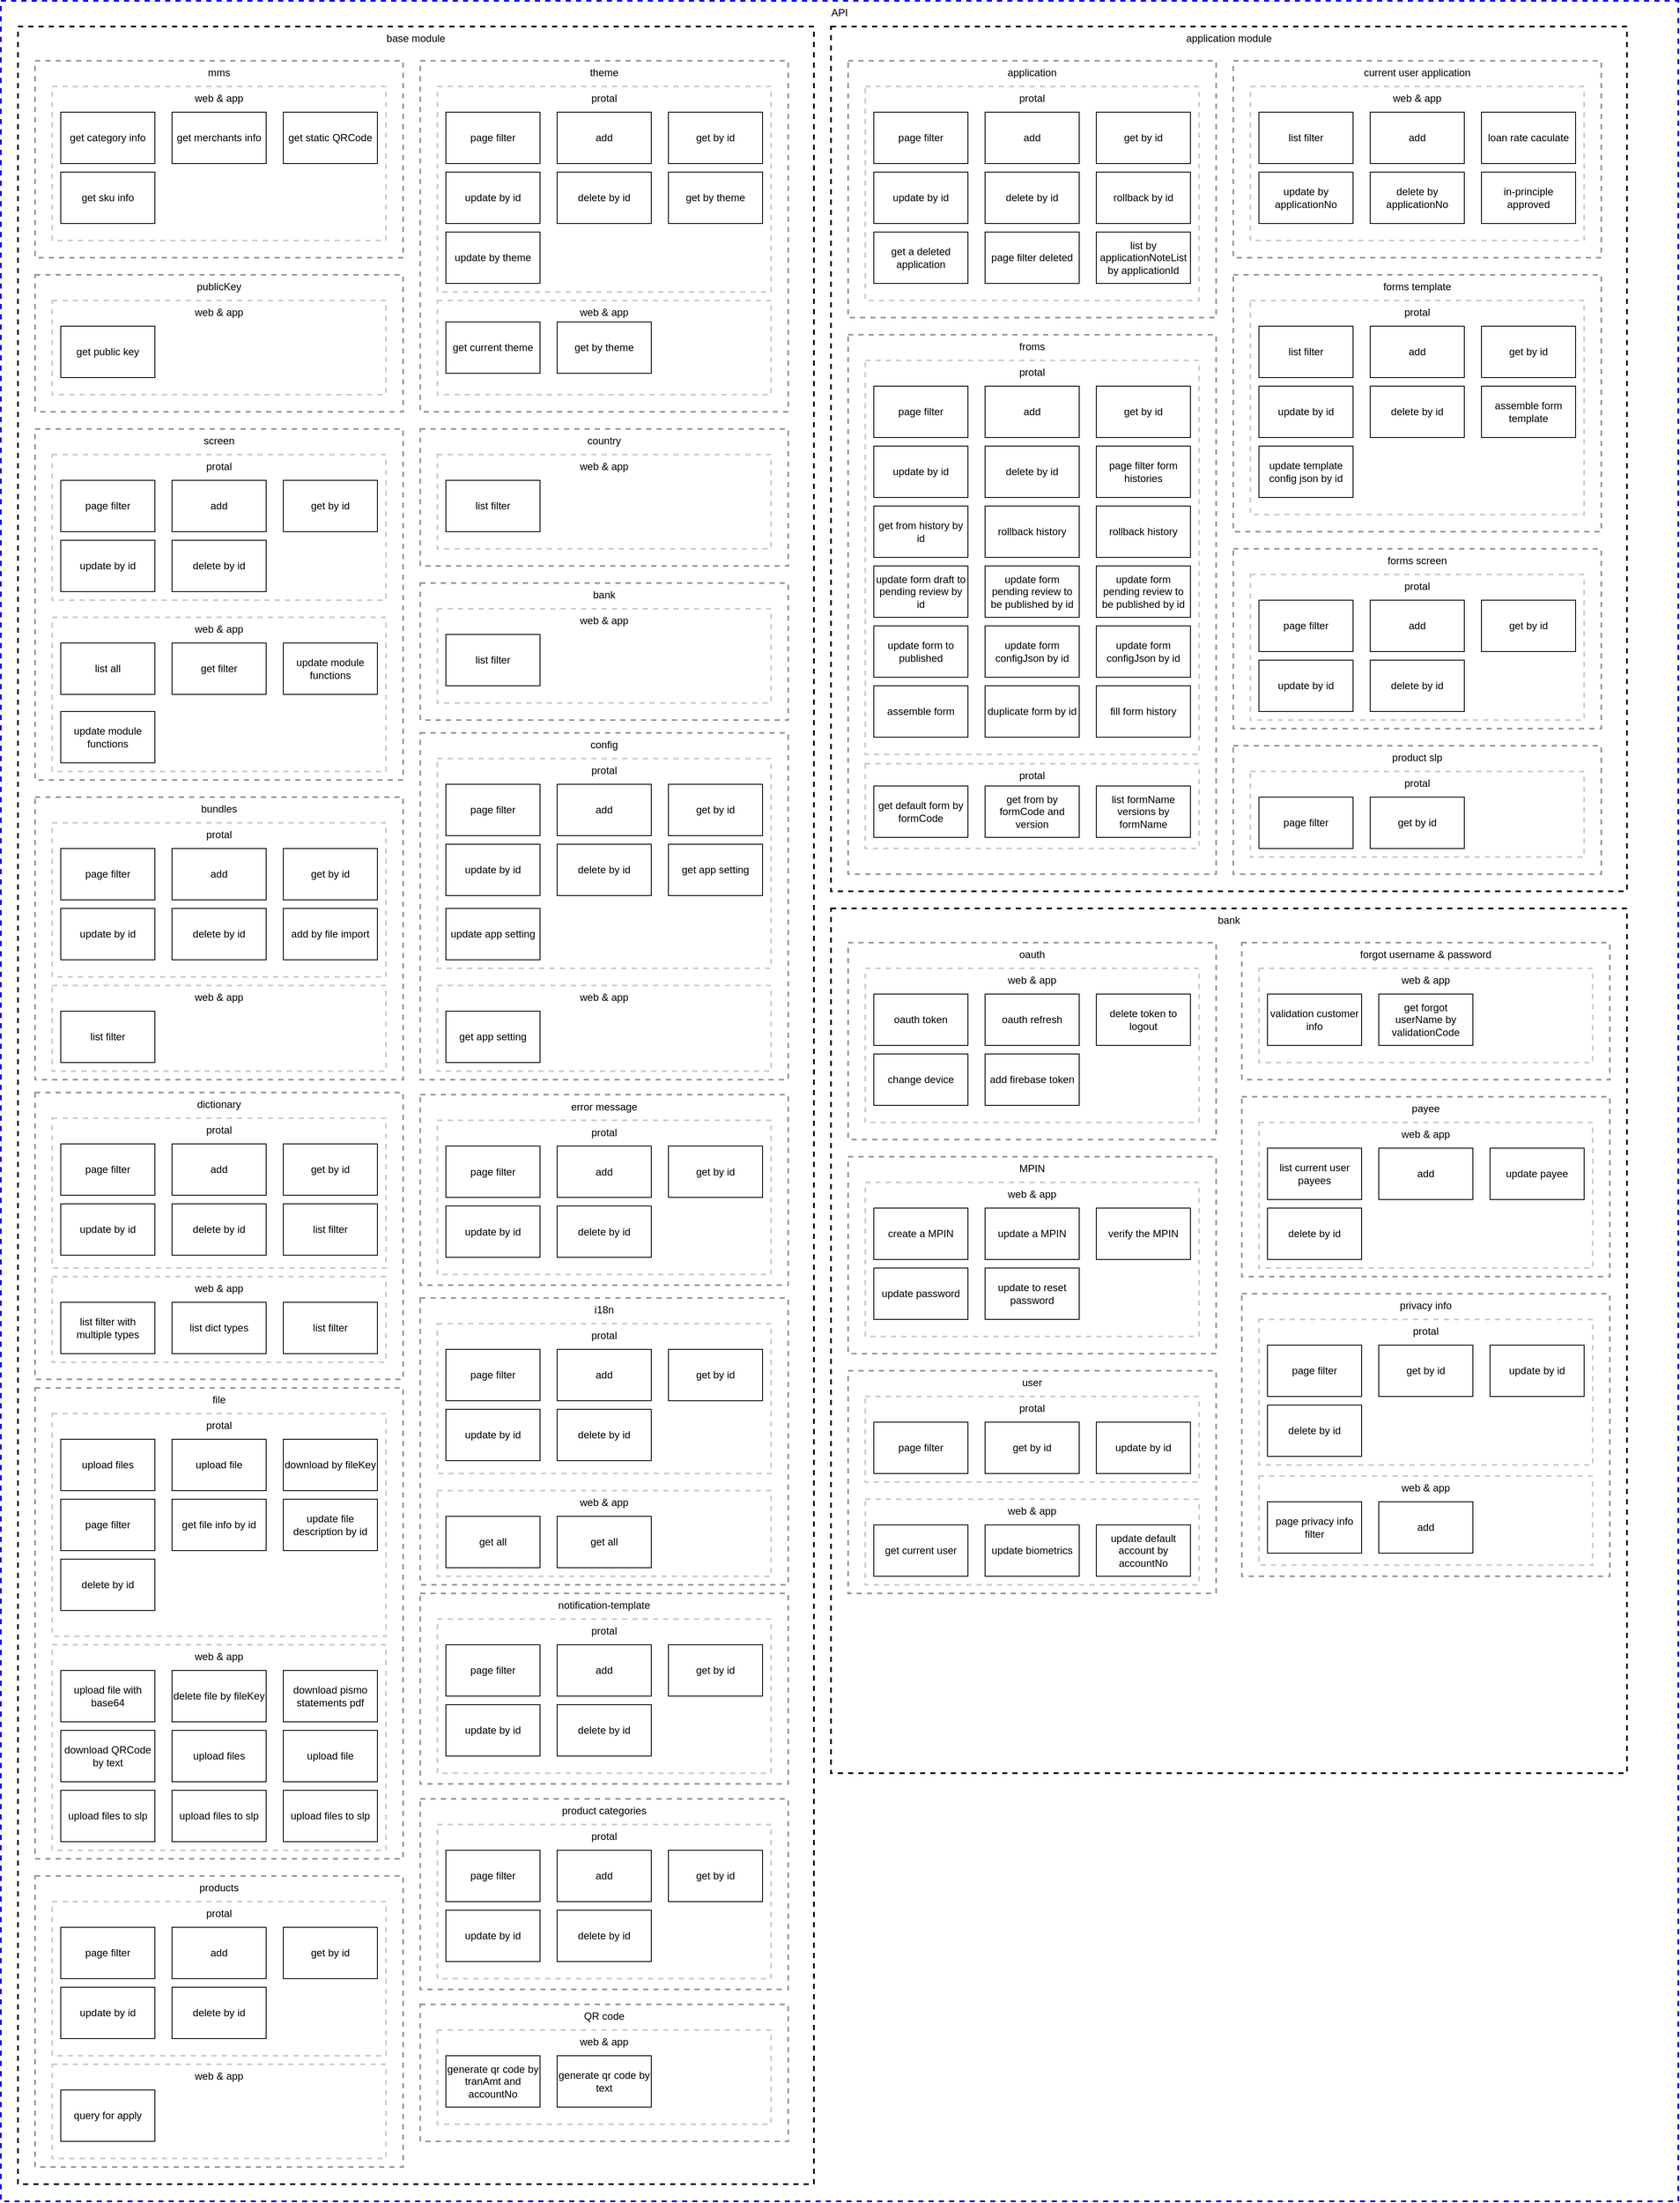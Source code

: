 <mxfile version="20.4.1" type="github">
  <diagram id="OInQUNuNO3AYRQuPPQoJ" name="第 1 页">
    <mxGraphModel dx="1875" dy="1020" grid="1" gridSize="10" guides="1" tooltips="1" connect="1" arrows="1" fold="1" page="1" pageScale="1" pageWidth="1100" pageHeight="850" math="0" shadow="0">
      <root>
        <mxCell id="0" />
        <mxCell id="1" parent="0" />
        <mxCell id="x6n-TaQfmUCHtvgikXO5-33" value="&lt;span style=&quot;font-weight: 400;&quot;&gt;API&lt;/span&gt;" style="rounded=0;whiteSpace=wrap;html=1;dashed=1;strokeWidth=2;fillColor=none;verticalAlign=top;fontStyle=1;strokeColor=#0000FF;" parent="1" vertex="1">
          <mxGeometry x="20" y="20" width="1960" height="2570" as="geometry" />
        </mxCell>
        <mxCell id="O0PW9jx7jIYoNXfm1WO1-144" value="" style="group" vertex="1" connectable="0" parent="1">
          <mxGeometry x="990" y="50" width="930" height="1010" as="geometry" />
        </mxCell>
        <mxCell id="1uEvt_R6zlW470bMk80g-108" value="&lt;span style=&quot;font-weight: 400;&quot;&gt;application&amp;nbsp;module&lt;/span&gt;" style="rounded=0;whiteSpace=wrap;html=1;dashed=1;strokeWidth=2;fillColor=none;verticalAlign=top;fontStyle=1" parent="O0PW9jx7jIYoNXfm1WO1-144" vertex="1">
          <mxGeometry width="930" height="1010" as="geometry" />
        </mxCell>
        <mxCell id="O0PW9jx7jIYoNXfm1WO1-1" value="&lt;span style=&quot;font-weight: 400;&quot;&gt;application&lt;/span&gt;" style="rounded=0;whiteSpace=wrap;html=1;dashed=1;strokeWidth=2;fillColor=none;verticalAlign=top;fontStyle=1;opacity=40;" vertex="1" parent="O0PW9jx7jIYoNXfm1WO1-144">
          <mxGeometry x="20" y="40" width="430" height="300" as="geometry" />
        </mxCell>
        <mxCell id="O0PW9jx7jIYoNXfm1WO1-2" value="&lt;span style=&quot;font-weight: 400;&quot;&gt;protal&lt;/span&gt;" style="rounded=0;whiteSpace=wrap;html=1;dashed=1;strokeWidth=2;fillColor=none;verticalAlign=top;fontStyle=1;opacity=20;" vertex="1" parent="O0PW9jx7jIYoNXfm1WO1-144">
          <mxGeometry x="40" y="70" width="390" height="250" as="geometry" />
        </mxCell>
        <mxCell id="O0PW9jx7jIYoNXfm1WO1-3" value="page filter" style="rounded=0;whiteSpace=wrap;html=1;fontColor=#000000;fillColor=none;" vertex="1" parent="O0PW9jx7jIYoNXfm1WO1-144">
          <mxGeometry x="50" y="100" width="110" height="60" as="geometry" />
        </mxCell>
        <mxCell id="O0PW9jx7jIYoNXfm1WO1-4" value="add" style="rounded=0;whiteSpace=wrap;html=1;fontColor=#000000;fillColor=none;" vertex="1" parent="O0PW9jx7jIYoNXfm1WO1-144">
          <mxGeometry x="180" y="100" width="110" height="60" as="geometry" />
        </mxCell>
        <mxCell id="O0PW9jx7jIYoNXfm1WO1-5" value="page filter deleted" style="rounded=0;whiteSpace=wrap;html=1;fontColor=#000000;fillColor=none;" vertex="1" parent="O0PW9jx7jIYoNXfm1WO1-144">
          <mxGeometry x="180" y="240" width="110" height="60" as="geometry" />
        </mxCell>
        <mxCell id="O0PW9jx7jIYoNXfm1WO1-6" value="get a deleted application" style="rounded=0;whiteSpace=wrap;html=1;fontColor=#000000;fillColor=none;" vertex="1" parent="O0PW9jx7jIYoNXfm1WO1-144">
          <mxGeometry x="50" y="240" width="110" height="60" as="geometry" />
        </mxCell>
        <mxCell id="O0PW9jx7jIYoNXfm1WO1-7" value="get by id" style="rounded=0;whiteSpace=wrap;html=1;fontColor=#000000;fillColor=none;" vertex="1" parent="O0PW9jx7jIYoNXfm1WO1-144">
          <mxGeometry x="310" y="100" width="110" height="60" as="geometry" />
        </mxCell>
        <mxCell id="O0PW9jx7jIYoNXfm1WO1-8" value="rollback by id" style="rounded=0;whiteSpace=wrap;html=1;fontColor=#000000;fillColor=none;" vertex="1" parent="O0PW9jx7jIYoNXfm1WO1-144">
          <mxGeometry x="310" y="170" width="110" height="60" as="geometry" />
        </mxCell>
        <mxCell id="O0PW9jx7jIYoNXfm1WO1-9" value="update by id" style="rounded=0;whiteSpace=wrap;html=1;fontColor=#000000;fillColor=none;" vertex="1" parent="O0PW9jx7jIYoNXfm1WO1-144">
          <mxGeometry x="50" y="170" width="110" height="60" as="geometry" />
        </mxCell>
        <mxCell id="O0PW9jx7jIYoNXfm1WO1-10" value="delete by id" style="rounded=0;whiteSpace=wrap;html=1;fontColor=#000000;fillColor=none;" vertex="1" parent="O0PW9jx7jIYoNXfm1WO1-144">
          <mxGeometry x="180" y="170" width="110" height="60" as="geometry" />
        </mxCell>
        <mxCell id="O0PW9jx7jIYoNXfm1WO1-11" value="list by applicationNoteList by applicationId" style="rounded=0;whiteSpace=wrap;html=1;fontColor=#000000;fillColor=none;" vertex="1" parent="O0PW9jx7jIYoNXfm1WO1-144">
          <mxGeometry x="310" y="240" width="110" height="60" as="geometry" />
        </mxCell>
        <mxCell id="O0PW9jx7jIYoNXfm1WO1-15" value="&lt;span style=&quot;font-weight: 400;&quot;&gt;current user application&lt;/span&gt;" style="rounded=0;whiteSpace=wrap;html=1;dashed=1;strokeWidth=2;fillColor=none;verticalAlign=top;fontStyle=1;opacity=40;" vertex="1" parent="O0PW9jx7jIYoNXfm1WO1-144">
          <mxGeometry x="470" y="40" width="430" height="230" as="geometry" />
        </mxCell>
        <mxCell id="O0PW9jx7jIYoNXfm1WO1-16" value="&lt;span style=&quot;font-weight: 400;&quot;&gt;web &amp;amp; app&lt;/span&gt;" style="rounded=0;whiteSpace=wrap;html=1;dashed=1;strokeWidth=2;fillColor=none;verticalAlign=top;fontStyle=1;opacity=20;" vertex="1" parent="O0PW9jx7jIYoNXfm1WO1-144">
          <mxGeometry x="490" y="70" width="390" height="180" as="geometry" />
        </mxCell>
        <mxCell id="O0PW9jx7jIYoNXfm1WO1-17" value="list filter" style="rounded=0;whiteSpace=wrap;html=1;fontColor=#000000;fillColor=none;" vertex="1" parent="O0PW9jx7jIYoNXfm1WO1-144">
          <mxGeometry x="500" y="100" width="110" height="60" as="geometry" />
        </mxCell>
        <mxCell id="O0PW9jx7jIYoNXfm1WO1-18" value="add" style="rounded=0;whiteSpace=wrap;html=1;fontColor=#000000;fillColor=none;" vertex="1" parent="O0PW9jx7jIYoNXfm1WO1-144">
          <mxGeometry x="630" y="100" width="110" height="60" as="geometry" />
        </mxCell>
        <mxCell id="O0PW9jx7jIYoNXfm1WO1-19" value="loan rate caculate" style="rounded=0;whiteSpace=wrap;html=1;fontColor=#000000;fillColor=none;" vertex="1" parent="O0PW9jx7jIYoNXfm1WO1-144">
          <mxGeometry x="760" y="100" width="110" height="60" as="geometry" />
        </mxCell>
        <mxCell id="O0PW9jx7jIYoNXfm1WO1-20" value="update by applicationNo" style="rounded=0;whiteSpace=wrap;html=1;fontColor=#000000;fillColor=none;" vertex="1" parent="O0PW9jx7jIYoNXfm1WO1-144">
          <mxGeometry x="500" y="170" width="110" height="60" as="geometry" />
        </mxCell>
        <mxCell id="O0PW9jx7jIYoNXfm1WO1-24" value="delete by applicationNo" style="rounded=0;whiteSpace=wrap;html=1;fontColor=#000000;fillColor=none;" vertex="1" parent="O0PW9jx7jIYoNXfm1WO1-144">
          <mxGeometry x="630" y="170" width="110" height="60" as="geometry" />
        </mxCell>
        <mxCell id="O0PW9jx7jIYoNXfm1WO1-26" value="in-principle approved" style="rounded=0;whiteSpace=wrap;html=1;fontColor=#000000;fillColor=none;" vertex="1" parent="O0PW9jx7jIYoNXfm1WO1-144">
          <mxGeometry x="760" y="170" width="110" height="60" as="geometry" />
        </mxCell>
        <mxCell id="O0PW9jx7jIYoNXfm1WO1-27" value="&lt;span style=&quot;font-weight: 400;&quot;&gt;froms&lt;/span&gt;" style="rounded=0;whiteSpace=wrap;html=1;dashed=1;strokeWidth=2;fillColor=none;verticalAlign=top;fontStyle=1;opacity=40;" vertex="1" parent="O0PW9jx7jIYoNXfm1WO1-144">
          <mxGeometry x="20" y="360" width="430" height="630" as="geometry" />
        </mxCell>
        <mxCell id="O0PW9jx7jIYoNXfm1WO1-28" value="&lt;span style=&quot;font-weight: 400;&quot;&gt;protal&lt;/span&gt;" style="rounded=0;whiteSpace=wrap;html=1;dashed=1;strokeWidth=2;fillColor=none;verticalAlign=top;fontStyle=1;opacity=20;" vertex="1" parent="O0PW9jx7jIYoNXfm1WO1-144">
          <mxGeometry x="40" y="390" width="390" height="460" as="geometry" />
        </mxCell>
        <mxCell id="O0PW9jx7jIYoNXfm1WO1-29" value="page filter" style="rounded=0;whiteSpace=wrap;html=1;fontColor=#000000;fillColor=none;" vertex="1" parent="O0PW9jx7jIYoNXfm1WO1-144">
          <mxGeometry x="50" y="420" width="110" height="60" as="geometry" />
        </mxCell>
        <mxCell id="O0PW9jx7jIYoNXfm1WO1-30" value="add" style="rounded=0;whiteSpace=wrap;html=1;fontColor=#000000;fillColor=none;" vertex="1" parent="O0PW9jx7jIYoNXfm1WO1-144">
          <mxGeometry x="180" y="420" width="110" height="60" as="geometry" />
        </mxCell>
        <mxCell id="O0PW9jx7jIYoNXfm1WO1-33" value="get by id" style="rounded=0;whiteSpace=wrap;html=1;fontColor=#000000;fillColor=none;" vertex="1" parent="O0PW9jx7jIYoNXfm1WO1-144">
          <mxGeometry x="310" y="420" width="110" height="60" as="geometry" />
        </mxCell>
        <mxCell id="O0PW9jx7jIYoNXfm1WO1-34" value="get from history by id" style="rounded=0;whiteSpace=wrap;html=1;fontColor=#000000;fillColor=none;" vertex="1" parent="O0PW9jx7jIYoNXfm1WO1-144">
          <mxGeometry x="50" y="560" width="110" height="60" as="geometry" />
        </mxCell>
        <mxCell id="O0PW9jx7jIYoNXfm1WO1-35" value="update by id" style="rounded=0;whiteSpace=wrap;html=1;fontColor=#000000;fillColor=none;" vertex="1" parent="O0PW9jx7jIYoNXfm1WO1-144">
          <mxGeometry x="50" y="490" width="110" height="60" as="geometry" />
        </mxCell>
        <mxCell id="O0PW9jx7jIYoNXfm1WO1-36" value="delete by id" style="rounded=0;whiteSpace=wrap;html=1;fontColor=#000000;fillColor=none;" vertex="1" parent="O0PW9jx7jIYoNXfm1WO1-144">
          <mxGeometry x="180" y="490" width="110" height="60" as="geometry" />
        </mxCell>
        <mxCell id="O0PW9jx7jIYoNXfm1WO1-37" value="page filter form histories" style="rounded=0;whiteSpace=wrap;html=1;fontColor=#000000;fillColor=none;" vertex="1" parent="O0PW9jx7jIYoNXfm1WO1-144">
          <mxGeometry x="310" y="490" width="110" height="60" as="geometry" />
        </mxCell>
        <mxCell id="O0PW9jx7jIYoNXfm1WO1-38" value="rollback history" style="rounded=0;whiteSpace=wrap;html=1;fontColor=#000000;fillColor=none;" vertex="1" parent="O0PW9jx7jIYoNXfm1WO1-144">
          <mxGeometry x="180" y="560" width="110" height="60" as="geometry" />
        </mxCell>
        <mxCell id="O0PW9jx7jIYoNXfm1WO1-39" value="rollback history" style="rounded=0;whiteSpace=wrap;html=1;fontColor=#000000;fillColor=none;" vertex="1" parent="O0PW9jx7jIYoNXfm1WO1-144">
          <mxGeometry x="310" y="560" width="110" height="60" as="geometry" />
        </mxCell>
        <mxCell id="O0PW9jx7jIYoNXfm1WO1-40" value="update form draft to pending review by id" style="rounded=0;whiteSpace=wrap;html=1;fontColor=#000000;fillColor=none;" vertex="1" parent="O0PW9jx7jIYoNXfm1WO1-144">
          <mxGeometry x="50" y="630" width="110" height="60" as="geometry" />
        </mxCell>
        <mxCell id="O0PW9jx7jIYoNXfm1WO1-41" value="update form pending review to be published by id" style="rounded=0;whiteSpace=wrap;html=1;fontColor=#000000;fillColor=none;" vertex="1" parent="O0PW9jx7jIYoNXfm1WO1-144">
          <mxGeometry x="180" y="630" width="110" height="60" as="geometry" />
        </mxCell>
        <mxCell id="O0PW9jx7jIYoNXfm1WO1-42" value="update form pending review to be published by id" style="rounded=0;whiteSpace=wrap;html=1;fontColor=#000000;fillColor=none;" vertex="1" parent="O0PW9jx7jIYoNXfm1WO1-144">
          <mxGeometry x="310" y="630" width="110" height="60" as="geometry" />
        </mxCell>
        <mxCell id="O0PW9jx7jIYoNXfm1WO1-43" value="update form to published" style="rounded=0;whiteSpace=wrap;html=1;fontColor=#000000;fillColor=none;" vertex="1" parent="O0PW9jx7jIYoNXfm1WO1-144">
          <mxGeometry x="50" y="700" width="110" height="60" as="geometry" />
        </mxCell>
        <mxCell id="O0PW9jx7jIYoNXfm1WO1-44" value="update form configJson by id" style="rounded=0;whiteSpace=wrap;html=1;fontColor=#000000;fillColor=none;" vertex="1" parent="O0PW9jx7jIYoNXfm1WO1-144">
          <mxGeometry x="180" y="700" width="110" height="60" as="geometry" />
        </mxCell>
        <mxCell id="O0PW9jx7jIYoNXfm1WO1-45" value="update form configJson by id" style="rounded=0;whiteSpace=wrap;html=1;fontColor=#000000;fillColor=none;" vertex="1" parent="O0PW9jx7jIYoNXfm1WO1-144">
          <mxGeometry x="310" y="700" width="110" height="60" as="geometry" />
        </mxCell>
        <mxCell id="O0PW9jx7jIYoNXfm1WO1-46" value="assemble form" style="rounded=0;whiteSpace=wrap;html=1;fontColor=#000000;fillColor=none;" vertex="1" parent="O0PW9jx7jIYoNXfm1WO1-144">
          <mxGeometry x="50" y="770" width="110" height="60" as="geometry" />
        </mxCell>
        <mxCell id="O0PW9jx7jIYoNXfm1WO1-47" value="duplicate form by id" style="rounded=0;whiteSpace=wrap;html=1;fontColor=#000000;fillColor=none;" vertex="1" parent="O0PW9jx7jIYoNXfm1WO1-144">
          <mxGeometry x="180" y="770" width="110" height="60" as="geometry" />
        </mxCell>
        <mxCell id="O0PW9jx7jIYoNXfm1WO1-48" value="fill form history" style="rounded=0;whiteSpace=wrap;html=1;fontColor=#000000;fillColor=none;" vertex="1" parent="O0PW9jx7jIYoNXfm1WO1-144">
          <mxGeometry x="310" y="770" width="110" height="60" as="geometry" />
        </mxCell>
        <mxCell id="O0PW9jx7jIYoNXfm1WO1-50" value="&lt;span style=&quot;font-weight: 400;&quot;&gt;protal&lt;/span&gt;" style="rounded=0;whiteSpace=wrap;html=1;dashed=1;strokeWidth=2;fillColor=none;verticalAlign=top;fontStyle=1;opacity=20;" vertex="1" parent="O0PW9jx7jIYoNXfm1WO1-144">
          <mxGeometry x="40" y="861" width="390" height="99" as="geometry" />
        </mxCell>
        <mxCell id="O0PW9jx7jIYoNXfm1WO1-54" value="get default form by formCode" style="rounded=0;whiteSpace=wrap;html=1;fontColor=#000000;fillColor=none;" vertex="1" parent="O0PW9jx7jIYoNXfm1WO1-144">
          <mxGeometry x="50" y="887" width="110" height="60" as="geometry" />
        </mxCell>
        <mxCell id="O0PW9jx7jIYoNXfm1WO1-55" value="get from by formCode and version" style="rounded=0;whiteSpace=wrap;html=1;fontColor=#000000;fillColor=none;" vertex="1" parent="O0PW9jx7jIYoNXfm1WO1-144">
          <mxGeometry x="180" y="887" width="110" height="60" as="geometry" />
        </mxCell>
        <mxCell id="O0PW9jx7jIYoNXfm1WO1-56" value="list formName versions by formName" style="rounded=0;whiteSpace=wrap;html=1;fontColor=#000000;fillColor=none;" vertex="1" parent="O0PW9jx7jIYoNXfm1WO1-144">
          <mxGeometry x="310" y="887" width="110" height="60" as="geometry" />
        </mxCell>
        <mxCell id="O0PW9jx7jIYoNXfm1WO1-57" value="&lt;span style=&quot;font-weight: 400;&quot;&gt;forms template&lt;/span&gt;" style="rounded=0;whiteSpace=wrap;html=1;dashed=1;strokeWidth=2;fillColor=none;verticalAlign=top;fontStyle=1;opacity=40;" vertex="1" parent="O0PW9jx7jIYoNXfm1WO1-144">
          <mxGeometry x="470" y="290" width="430" height="300" as="geometry" />
        </mxCell>
        <mxCell id="O0PW9jx7jIYoNXfm1WO1-58" value="&lt;span style=&quot;font-weight: 400;&quot;&gt;protal&lt;/span&gt;" style="rounded=0;whiteSpace=wrap;html=1;dashed=1;strokeWidth=2;fillColor=none;verticalAlign=top;fontStyle=1;opacity=20;" vertex="1" parent="O0PW9jx7jIYoNXfm1WO1-144">
          <mxGeometry x="490" y="320" width="390" height="250" as="geometry" />
        </mxCell>
        <mxCell id="O0PW9jx7jIYoNXfm1WO1-59" value="list filter" style="rounded=0;whiteSpace=wrap;html=1;fontColor=#000000;fillColor=none;" vertex="1" parent="O0PW9jx7jIYoNXfm1WO1-144">
          <mxGeometry x="500" y="350" width="110" height="60" as="geometry" />
        </mxCell>
        <mxCell id="O0PW9jx7jIYoNXfm1WO1-60" value="add" style="rounded=0;whiteSpace=wrap;html=1;fontColor=#000000;fillColor=none;" vertex="1" parent="O0PW9jx7jIYoNXfm1WO1-144">
          <mxGeometry x="630" y="350" width="110" height="60" as="geometry" />
        </mxCell>
        <mxCell id="O0PW9jx7jIYoNXfm1WO1-61" value="get by id" style="rounded=0;whiteSpace=wrap;html=1;fontColor=#000000;fillColor=none;" vertex="1" parent="O0PW9jx7jIYoNXfm1WO1-144">
          <mxGeometry x="760" y="350" width="110" height="60" as="geometry" />
        </mxCell>
        <mxCell id="O0PW9jx7jIYoNXfm1WO1-62" value="update by id" style="rounded=0;whiteSpace=wrap;html=1;fontColor=#000000;fillColor=none;" vertex="1" parent="O0PW9jx7jIYoNXfm1WO1-144">
          <mxGeometry x="500" y="420" width="110" height="60" as="geometry" />
        </mxCell>
        <mxCell id="O0PW9jx7jIYoNXfm1WO1-63" value="delete by id" style="rounded=0;whiteSpace=wrap;html=1;fontColor=#000000;fillColor=none;" vertex="1" parent="O0PW9jx7jIYoNXfm1WO1-144">
          <mxGeometry x="630" y="420" width="110" height="60" as="geometry" />
        </mxCell>
        <mxCell id="O0PW9jx7jIYoNXfm1WO1-64" value="assemble form template" style="rounded=0;whiteSpace=wrap;html=1;fontColor=#000000;fillColor=none;" vertex="1" parent="O0PW9jx7jIYoNXfm1WO1-144">
          <mxGeometry x="760" y="420" width="110" height="60" as="geometry" />
        </mxCell>
        <mxCell id="O0PW9jx7jIYoNXfm1WO1-65" value="update template config json by id" style="rounded=0;whiteSpace=wrap;html=1;fontColor=#000000;fillColor=none;" vertex="1" parent="O0PW9jx7jIYoNXfm1WO1-144">
          <mxGeometry x="500" y="490" width="110" height="60" as="geometry" />
        </mxCell>
        <mxCell id="O0PW9jx7jIYoNXfm1WO1-67" value="&lt;span style=&quot;font-weight: 400;&quot;&gt;forms screen&lt;/span&gt;" style="rounded=0;whiteSpace=wrap;html=1;dashed=1;strokeWidth=2;fillColor=none;verticalAlign=top;fontStyle=1;opacity=40;" vertex="1" parent="O0PW9jx7jIYoNXfm1WO1-144">
          <mxGeometry x="470" y="610" width="430" height="210" as="geometry" />
        </mxCell>
        <mxCell id="O0PW9jx7jIYoNXfm1WO1-68" value="&lt;span style=&quot;font-weight: 400;&quot;&gt;protal&lt;/span&gt;" style="rounded=0;whiteSpace=wrap;html=1;dashed=1;strokeWidth=2;fillColor=none;verticalAlign=top;fontStyle=1;opacity=20;" vertex="1" parent="O0PW9jx7jIYoNXfm1WO1-144">
          <mxGeometry x="490" y="640" width="390" height="170" as="geometry" />
        </mxCell>
        <mxCell id="O0PW9jx7jIYoNXfm1WO1-69" value="page filter" style="rounded=0;whiteSpace=wrap;html=1;fontColor=#000000;fillColor=none;" vertex="1" parent="O0PW9jx7jIYoNXfm1WO1-144">
          <mxGeometry x="500" y="670" width="110" height="60" as="geometry" />
        </mxCell>
        <mxCell id="O0PW9jx7jIYoNXfm1WO1-70" value="add" style="rounded=0;whiteSpace=wrap;html=1;fontColor=#000000;fillColor=none;" vertex="1" parent="O0PW9jx7jIYoNXfm1WO1-144">
          <mxGeometry x="630" y="670" width="110" height="60" as="geometry" />
        </mxCell>
        <mxCell id="O0PW9jx7jIYoNXfm1WO1-71" value="get by id" style="rounded=0;whiteSpace=wrap;html=1;fontColor=#000000;fillColor=none;" vertex="1" parent="O0PW9jx7jIYoNXfm1WO1-144">
          <mxGeometry x="760" y="670" width="110" height="60" as="geometry" />
        </mxCell>
        <mxCell id="O0PW9jx7jIYoNXfm1WO1-72" value="update by id" style="rounded=0;whiteSpace=wrap;html=1;fontColor=#000000;fillColor=none;" vertex="1" parent="O0PW9jx7jIYoNXfm1WO1-144">
          <mxGeometry x="500" y="740" width="110" height="60" as="geometry" />
        </mxCell>
        <mxCell id="O0PW9jx7jIYoNXfm1WO1-73" value="delete by id" style="rounded=0;whiteSpace=wrap;html=1;fontColor=#000000;fillColor=none;" vertex="1" parent="O0PW9jx7jIYoNXfm1WO1-144">
          <mxGeometry x="630" y="740" width="110" height="60" as="geometry" />
        </mxCell>
        <mxCell id="O0PW9jx7jIYoNXfm1WO1-77" value="&lt;span style=&quot;font-weight: 400;&quot;&gt;product slp&lt;/span&gt;" style="rounded=0;whiteSpace=wrap;html=1;dashed=1;strokeWidth=2;fillColor=none;verticalAlign=top;fontStyle=1;opacity=40;" vertex="1" parent="O0PW9jx7jIYoNXfm1WO1-144">
          <mxGeometry x="470" y="840" width="430" height="150" as="geometry" />
        </mxCell>
        <mxCell id="O0PW9jx7jIYoNXfm1WO1-78" value="&lt;span style=&quot;font-weight: 400;&quot;&gt;protal&lt;/span&gt;" style="rounded=0;whiteSpace=wrap;html=1;dashed=1;strokeWidth=2;fillColor=none;verticalAlign=top;fontStyle=1;opacity=20;" vertex="1" parent="O0PW9jx7jIYoNXfm1WO1-144">
          <mxGeometry x="490" y="870" width="390" height="100" as="geometry" />
        </mxCell>
        <mxCell id="O0PW9jx7jIYoNXfm1WO1-79" value="page filter" style="rounded=0;whiteSpace=wrap;html=1;fontColor=#000000;fillColor=none;" vertex="1" parent="O0PW9jx7jIYoNXfm1WO1-144">
          <mxGeometry x="500" y="900" width="110" height="60" as="geometry" />
        </mxCell>
        <mxCell id="O0PW9jx7jIYoNXfm1WO1-80" value="get by id" style="rounded=0;whiteSpace=wrap;html=1;fontColor=#000000;fillColor=none;" vertex="1" parent="O0PW9jx7jIYoNXfm1WO1-144">
          <mxGeometry x="630" y="900" width="110" height="60" as="geometry" />
        </mxCell>
        <mxCell id="O0PW9jx7jIYoNXfm1WO1-252" value="" style="group" vertex="1" connectable="0" parent="1">
          <mxGeometry x="40" y="50" width="930" height="2520" as="geometry" />
        </mxCell>
        <mxCell id="O0PW9jx7jIYoNXfm1WO1-81" value="&lt;span style=&quot;font-weight: 400;&quot;&gt;base module&lt;/span&gt;" style="rounded=0;whiteSpace=wrap;html=1;dashed=1;strokeWidth=2;fillColor=none;verticalAlign=top;fontStyle=1" vertex="1" parent="O0PW9jx7jIYoNXfm1WO1-252">
          <mxGeometry width="930" height="2520" as="geometry" />
        </mxCell>
        <mxCell id="O0PW9jx7jIYoNXfm1WO1-82" value="&lt;span style=&quot;font-weight: 400;&quot;&gt;mms&lt;/span&gt;" style="rounded=0;whiteSpace=wrap;html=1;dashed=1;strokeWidth=2;fillColor=none;verticalAlign=top;fontStyle=1;opacity=40;" vertex="1" parent="O0PW9jx7jIYoNXfm1WO1-252">
          <mxGeometry x="20" y="40" width="430" height="230" as="geometry" />
        </mxCell>
        <mxCell id="O0PW9jx7jIYoNXfm1WO1-83" value="&lt;span style=&quot;font-weight: 400;&quot;&gt;web &amp;amp; app&lt;/span&gt;" style="rounded=0;whiteSpace=wrap;html=1;dashed=1;strokeWidth=2;fillColor=none;verticalAlign=top;fontStyle=1;opacity=20;" vertex="1" parent="O0PW9jx7jIYoNXfm1WO1-252">
          <mxGeometry x="40" y="70" width="390" height="180" as="geometry" />
        </mxCell>
        <mxCell id="O0PW9jx7jIYoNXfm1WO1-84" value="get category info" style="rounded=0;whiteSpace=wrap;html=1;fontColor=#000000;fillColor=none;" vertex="1" parent="O0PW9jx7jIYoNXfm1WO1-252">
          <mxGeometry x="50" y="100" width="110" height="60" as="geometry" />
        </mxCell>
        <mxCell id="O0PW9jx7jIYoNXfm1WO1-85" value="get merchants info" style="rounded=0;whiteSpace=wrap;html=1;fontColor=#000000;fillColor=none;" vertex="1" parent="O0PW9jx7jIYoNXfm1WO1-252">
          <mxGeometry x="180" y="100" width="110" height="60" as="geometry" />
        </mxCell>
        <mxCell id="O0PW9jx7jIYoNXfm1WO1-88" value="get static QRCode" style="rounded=0;whiteSpace=wrap;html=1;fontColor=#000000;fillColor=none;" vertex="1" parent="O0PW9jx7jIYoNXfm1WO1-252">
          <mxGeometry x="310" y="100" width="110" height="60" as="geometry" />
        </mxCell>
        <mxCell id="O0PW9jx7jIYoNXfm1WO1-90" value="get sku info" style="rounded=0;whiteSpace=wrap;html=1;fontColor=#000000;fillColor=none;" vertex="1" parent="O0PW9jx7jIYoNXfm1WO1-252">
          <mxGeometry x="50" y="170" width="110" height="60" as="geometry" />
        </mxCell>
        <mxCell id="O0PW9jx7jIYoNXfm1WO1-93" value="&lt;span style=&quot;font-weight: 400;&quot;&gt;publicKey&lt;/span&gt;" style="rounded=0;whiteSpace=wrap;html=1;dashed=1;strokeWidth=2;fillColor=none;verticalAlign=top;fontStyle=1;opacity=40;" vertex="1" parent="O0PW9jx7jIYoNXfm1WO1-252">
          <mxGeometry x="20" y="290" width="430" height="160" as="geometry" />
        </mxCell>
        <mxCell id="O0PW9jx7jIYoNXfm1WO1-94" value="&lt;span style=&quot;font-weight: 400;&quot;&gt;web &amp;amp; app&lt;/span&gt;" style="rounded=0;whiteSpace=wrap;html=1;dashed=1;strokeWidth=2;fillColor=none;verticalAlign=top;fontStyle=1;opacity=20;" vertex="1" parent="O0PW9jx7jIYoNXfm1WO1-252">
          <mxGeometry x="40" y="320" width="390" height="110" as="geometry" />
        </mxCell>
        <mxCell id="O0PW9jx7jIYoNXfm1WO1-95" value="get public key" style="rounded=0;whiteSpace=wrap;html=1;fontColor=#000000;fillColor=none;" vertex="1" parent="O0PW9jx7jIYoNXfm1WO1-252">
          <mxGeometry x="50" y="350" width="110" height="60" as="geometry" />
        </mxCell>
        <mxCell id="O0PW9jx7jIYoNXfm1WO1-99" value="&lt;span style=&quot;font-weight: 400;&quot;&gt;screen&lt;/span&gt;" style="rounded=0;whiteSpace=wrap;html=1;dashed=1;strokeWidth=2;fillColor=none;verticalAlign=top;fontStyle=1;opacity=40;" vertex="1" parent="O0PW9jx7jIYoNXfm1WO1-252">
          <mxGeometry x="20" y="470" width="430" height="410" as="geometry" />
        </mxCell>
        <mxCell id="O0PW9jx7jIYoNXfm1WO1-100" value="&lt;span style=&quot;font-weight: 400;&quot;&gt;protal&lt;/span&gt;" style="rounded=0;whiteSpace=wrap;html=1;dashed=1;strokeWidth=2;fillColor=none;verticalAlign=top;fontStyle=1;opacity=20;" vertex="1" parent="O0PW9jx7jIYoNXfm1WO1-252">
          <mxGeometry x="40" y="500" width="390" height="170" as="geometry" />
        </mxCell>
        <mxCell id="O0PW9jx7jIYoNXfm1WO1-102" value="&lt;span style=&quot;font-weight: 400;&quot;&gt;web &amp;amp; app&lt;/span&gt;" style="rounded=0;whiteSpace=wrap;html=1;dashed=1;strokeWidth=2;fillColor=none;verticalAlign=top;fontStyle=1;opacity=20;" vertex="1" parent="O0PW9jx7jIYoNXfm1WO1-252">
          <mxGeometry x="40" y="690" width="390" height="180" as="geometry" />
        </mxCell>
        <mxCell id="O0PW9jx7jIYoNXfm1WO1-109" value="get filter" style="rounded=0;whiteSpace=wrap;html=1;fontColor=#000000;fillColor=none;" vertex="1" parent="O0PW9jx7jIYoNXfm1WO1-252">
          <mxGeometry x="180" y="720" width="110" height="60" as="geometry" />
        </mxCell>
        <mxCell id="O0PW9jx7jIYoNXfm1WO1-110" value="list all" style="rounded=0;whiteSpace=wrap;html=1;fontColor=#000000;fillColor=none;" vertex="1" parent="O0PW9jx7jIYoNXfm1WO1-252">
          <mxGeometry x="50" y="720" width="110" height="60" as="geometry" />
        </mxCell>
        <mxCell id="O0PW9jx7jIYoNXfm1WO1-111" value="update module functions" style="rounded=0;whiteSpace=wrap;html=1;fontColor=#000000;fillColor=none;" vertex="1" parent="O0PW9jx7jIYoNXfm1WO1-252">
          <mxGeometry x="310" y="720" width="110" height="60" as="geometry" />
        </mxCell>
        <mxCell id="O0PW9jx7jIYoNXfm1WO1-112" value="update module functions" style="rounded=0;whiteSpace=wrap;html=1;fontColor=#000000;fillColor=none;" vertex="1" parent="O0PW9jx7jIYoNXfm1WO1-252">
          <mxGeometry x="50" y="800" width="110" height="60" as="geometry" />
        </mxCell>
        <mxCell id="O0PW9jx7jIYoNXfm1WO1-118" value="&lt;span style=&quot;font-weight: 400;&quot;&gt;theme&lt;/span&gt;" style="rounded=0;whiteSpace=wrap;html=1;dashed=1;strokeWidth=2;fillColor=none;verticalAlign=top;fontStyle=1;opacity=40;" vertex="1" parent="O0PW9jx7jIYoNXfm1WO1-252">
          <mxGeometry x="470" y="40" width="430" height="410" as="geometry" />
        </mxCell>
        <mxCell id="O0PW9jx7jIYoNXfm1WO1-119" value="&lt;span style=&quot;font-weight: 400;&quot;&gt;protal&lt;/span&gt;" style="rounded=0;whiteSpace=wrap;html=1;dashed=1;strokeWidth=2;fillColor=none;verticalAlign=top;fontStyle=1;opacity=20;" vertex="1" parent="O0PW9jx7jIYoNXfm1WO1-252">
          <mxGeometry x="490" y="70" width="390" height="240" as="geometry" />
        </mxCell>
        <mxCell id="O0PW9jx7jIYoNXfm1WO1-104" value="page filter" style="rounded=0;whiteSpace=wrap;html=1;fontColor=#000000;fillColor=none;" vertex="1" parent="O0PW9jx7jIYoNXfm1WO1-252">
          <mxGeometry x="500" y="100" width="110" height="60" as="geometry" />
        </mxCell>
        <mxCell id="O0PW9jx7jIYoNXfm1WO1-105" value="add" style="rounded=0;whiteSpace=wrap;html=1;fontColor=#000000;fillColor=none;" vertex="1" parent="O0PW9jx7jIYoNXfm1WO1-252">
          <mxGeometry x="630" y="100" width="110" height="60" as="geometry" />
        </mxCell>
        <mxCell id="O0PW9jx7jIYoNXfm1WO1-106" value="get by id" style="rounded=0;whiteSpace=wrap;html=1;fontColor=#000000;fillColor=none;" vertex="1" parent="O0PW9jx7jIYoNXfm1WO1-252">
          <mxGeometry x="760" y="100" width="110" height="60" as="geometry" />
        </mxCell>
        <mxCell id="O0PW9jx7jIYoNXfm1WO1-107" value="update by id" style="rounded=0;whiteSpace=wrap;html=1;fontColor=#000000;fillColor=none;" vertex="1" parent="O0PW9jx7jIYoNXfm1WO1-252">
          <mxGeometry x="500" y="170" width="110" height="60" as="geometry" />
        </mxCell>
        <mxCell id="O0PW9jx7jIYoNXfm1WO1-108" value="delete by id" style="rounded=0;whiteSpace=wrap;html=1;fontColor=#000000;fillColor=none;" vertex="1" parent="O0PW9jx7jIYoNXfm1WO1-252">
          <mxGeometry x="630" y="170" width="110" height="60" as="geometry" />
        </mxCell>
        <mxCell id="O0PW9jx7jIYoNXfm1WO1-124" value="get by theme" style="rounded=0;whiteSpace=wrap;html=1;fontColor=#000000;fillColor=none;" vertex="1" parent="O0PW9jx7jIYoNXfm1WO1-252">
          <mxGeometry x="760" y="170" width="110" height="60" as="geometry" />
        </mxCell>
        <mxCell id="O0PW9jx7jIYoNXfm1WO1-125" value="page filter" style="rounded=0;whiteSpace=wrap;html=1;fontColor=#000000;fillColor=none;" vertex="1" parent="O0PW9jx7jIYoNXfm1WO1-252">
          <mxGeometry x="50" y="530" width="110" height="60" as="geometry" />
        </mxCell>
        <mxCell id="O0PW9jx7jIYoNXfm1WO1-126" value="add" style="rounded=0;whiteSpace=wrap;html=1;fontColor=#000000;fillColor=none;" vertex="1" parent="O0PW9jx7jIYoNXfm1WO1-252">
          <mxGeometry x="180" y="530" width="110" height="60" as="geometry" />
        </mxCell>
        <mxCell id="O0PW9jx7jIYoNXfm1WO1-127" value="get by id" style="rounded=0;whiteSpace=wrap;html=1;fontColor=#000000;fillColor=none;" vertex="1" parent="O0PW9jx7jIYoNXfm1WO1-252">
          <mxGeometry x="310" y="530" width="110" height="60" as="geometry" />
        </mxCell>
        <mxCell id="O0PW9jx7jIYoNXfm1WO1-128" value="update by id" style="rounded=0;whiteSpace=wrap;html=1;fontColor=#000000;fillColor=none;" vertex="1" parent="O0PW9jx7jIYoNXfm1WO1-252">
          <mxGeometry x="50" y="600" width="110" height="60" as="geometry" />
        </mxCell>
        <mxCell id="O0PW9jx7jIYoNXfm1WO1-129" value="delete by id" style="rounded=0;whiteSpace=wrap;html=1;fontColor=#000000;fillColor=none;" vertex="1" parent="O0PW9jx7jIYoNXfm1WO1-252">
          <mxGeometry x="180" y="600" width="110" height="60" as="geometry" />
        </mxCell>
        <mxCell id="O0PW9jx7jIYoNXfm1WO1-130" value="update by theme" style="rounded=0;whiteSpace=wrap;html=1;fontColor=#000000;fillColor=none;" vertex="1" parent="O0PW9jx7jIYoNXfm1WO1-252">
          <mxGeometry x="500" y="240" width="110" height="60" as="geometry" />
        </mxCell>
        <mxCell id="O0PW9jx7jIYoNXfm1WO1-131" value="&lt;span style=&quot;font-weight: 400;&quot;&gt;web &amp;amp; app&lt;/span&gt;" style="rounded=0;whiteSpace=wrap;html=1;dashed=1;strokeWidth=2;fillColor=none;verticalAlign=top;fontStyle=1;opacity=20;" vertex="1" parent="O0PW9jx7jIYoNXfm1WO1-252">
          <mxGeometry x="490" y="320" width="390" height="110" as="geometry" />
        </mxCell>
        <mxCell id="O0PW9jx7jIYoNXfm1WO1-132" value="get current theme" style="rounded=0;whiteSpace=wrap;html=1;fontColor=#000000;fillColor=none;" vertex="1" parent="O0PW9jx7jIYoNXfm1WO1-252">
          <mxGeometry x="500" y="345" width="110" height="60" as="geometry" />
        </mxCell>
        <mxCell id="O0PW9jx7jIYoNXfm1WO1-133" value="get by theme" style="rounded=0;whiteSpace=wrap;html=1;fontColor=#000000;fillColor=none;" vertex="1" parent="O0PW9jx7jIYoNXfm1WO1-252">
          <mxGeometry x="630" y="345" width="110" height="60" as="geometry" />
        </mxCell>
        <mxCell id="O0PW9jx7jIYoNXfm1WO1-138" value="&lt;span style=&quot;font-weight: 400;&quot;&gt;country&lt;/span&gt;" style="rounded=0;whiteSpace=wrap;html=1;dashed=1;strokeWidth=2;fillColor=none;verticalAlign=top;fontStyle=1;opacity=40;" vertex="1" parent="O0PW9jx7jIYoNXfm1WO1-252">
          <mxGeometry x="470" y="470" width="430" height="160" as="geometry" />
        </mxCell>
        <mxCell id="O0PW9jx7jIYoNXfm1WO1-139" value="&lt;span style=&quot;font-weight: 400;&quot;&gt;web &amp;amp; app&lt;/span&gt;" style="rounded=0;whiteSpace=wrap;html=1;dashed=1;strokeWidth=2;fillColor=none;verticalAlign=top;fontStyle=1;opacity=20;" vertex="1" parent="O0PW9jx7jIYoNXfm1WO1-252">
          <mxGeometry x="490" y="500" width="390" height="110" as="geometry" />
        </mxCell>
        <mxCell id="O0PW9jx7jIYoNXfm1WO1-140" value="list filter" style="rounded=0;whiteSpace=wrap;html=1;fontColor=#000000;fillColor=none;" vertex="1" parent="O0PW9jx7jIYoNXfm1WO1-252">
          <mxGeometry x="500" y="530" width="110" height="60" as="geometry" />
        </mxCell>
        <mxCell id="O0PW9jx7jIYoNXfm1WO1-141" value="&lt;span style=&quot;font-weight: 400;&quot;&gt;bank&lt;/span&gt;" style="rounded=0;whiteSpace=wrap;html=1;dashed=1;strokeWidth=2;fillColor=none;verticalAlign=top;fontStyle=1;opacity=40;" vertex="1" parent="O0PW9jx7jIYoNXfm1WO1-252">
          <mxGeometry x="470" y="650" width="430" height="160" as="geometry" />
        </mxCell>
        <mxCell id="O0PW9jx7jIYoNXfm1WO1-142" value="&lt;span style=&quot;font-weight: 400;&quot;&gt;web &amp;amp; app&lt;/span&gt;" style="rounded=0;whiteSpace=wrap;html=1;dashed=1;strokeWidth=2;fillColor=none;verticalAlign=top;fontStyle=1;opacity=20;" vertex="1" parent="O0PW9jx7jIYoNXfm1WO1-252">
          <mxGeometry x="490" y="680" width="390" height="110" as="geometry" />
        </mxCell>
        <mxCell id="O0PW9jx7jIYoNXfm1WO1-143" value="list filter" style="rounded=0;whiteSpace=wrap;html=1;fontColor=#000000;fillColor=none;" vertex="1" parent="O0PW9jx7jIYoNXfm1WO1-252">
          <mxGeometry x="500" y="710" width="110" height="60" as="geometry" />
        </mxCell>
        <mxCell id="O0PW9jx7jIYoNXfm1WO1-145" value="&lt;span style=&quot;font-weight: 400;&quot;&gt;bundles&lt;/span&gt;" style="rounded=0;whiteSpace=wrap;html=1;dashed=1;strokeWidth=2;fillColor=none;verticalAlign=top;fontStyle=1;opacity=40;" vertex="1" parent="O0PW9jx7jIYoNXfm1WO1-252">
          <mxGeometry x="20" y="900" width="430" height="330" as="geometry" />
        </mxCell>
        <mxCell id="O0PW9jx7jIYoNXfm1WO1-146" value="&lt;span style=&quot;font-weight: 400;&quot;&gt;protal&lt;/span&gt;" style="rounded=0;whiteSpace=wrap;html=1;dashed=1;strokeWidth=2;fillColor=none;verticalAlign=top;fontStyle=1;opacity=20;" vertex="1" parent="O0PW9jx7jIYoNXfm1WO1-252">
          <mxGeometry x="40" y="930" width="390" height="180" as="geometry" />
        </mxCell>
        <mxCell id="O0PW9jx7jIYoNXfm1WO1-148" value="&lt;span style=&quot;font-weight: 400;&quot;&gt;web &amp;amp; app&lt;/span&gt;" style="rounded=0;whiteSpace=wrap;html=1;dashed=1;strokeWidth=2;fillColor=none;verticalAlign=top;fontStyle=1;opacity=20;" vertex="1" parent="O0PW9jx7jIYoNXfm1WO1-252">
          <mxGeometry x="40" y="1120" width="390" height="100" as="geometry" />
        </mxCell>
        <mxCell id="O0PW9jx7jIYoNXfm1WO1-149" value="page filter" style="rounded=0;whiteSpace=wrap;html=1;fontColor=#000000;fillColor=none;" vertex="1" parent="O0PW9jx7jIYoNXfm1WO1-252">
          <mxGeometry x="50" y="960" width="110" height="60" as="geometry" />
        </mxCell>
        <mxCell id="O0PW9jx7jIYoNXfm1WO1-150" value="add" style="rounded=0;whiteSpace=wrap;html=1;fontColor=#000000;fillColor=none;" vertex="1" parent="O0PW9jx7jIYoNXfm1WO1-252">
          <mxGeometry x="180" y="960" width="110" height="60" as="geometry" />
        </mxCell>
        <mxCell id="O0PW9jx7jIYoNXfm1WO1-151" value="get by id" style="rounded=0;whiteSpace=wrap;html=1;fontColor=#000000;fillColor=none;" vertex="1" parent="O0PW9jx7jIYoNXfm1WO1-252">
          <mxGeometry x="310" y="960" width="110" height="60" as="geometry" />
        </mxCell>
        <mxCell id="O0PW9jx7jIYoNXfm1WO1-152" value="update by id" style="rounded=0;whiteSpace=wrap;html=1;fontColor=#000000;fillColor=none;" vertex="1" parent="O0PW9jx7jIYoNXfm1WO1-252">
          <mxGeometry x="50" y="1030" width="110" height="60" as="geometry" />
        </mxCell>
        <mxCell id="O0PW9jx7jIYoNXfm1WO1-153" value="delete by id" style="rounded=0;whiteSpace=wrap;html=1;fontColor=#000000;fillColor=none;" vertex="1" parent="O0PW9jx7jIYoNXfm1WO1-252">
          <mxGeometry x="180" y="1030" width="110" height="60" as="geometry" />
        </mxCell>
        <mxCell id="O0PW9jx7jIYoNXfm1WO1-154" value="add by file import" style="rounded=0;whiteSpace=wrap;html=1;fontColor=#000000;fillColor=none;" vertex="1" parent="O0PW9jx7jIYoNXfm1WO1-252">
          <mxGeometry x="310" y="1030" width="110" height="60" as="geometry" />
        </mxCell>
        <mxCell id="O0PW9jx7jIYoNXfm1WO1-155" value="list filter" style="rounded=0;whiteSpace=wrap;html=1;fontColor=#000000;fillColor=none;" vertex="1" parent="O0PW9jx7jIYoNXfm1WO1-252">
          <mxGeometry x="50" y="1150" width="110" height="60" as="geometry" />
        </mxCell>
        <mxCell id="O0PW9jx7jIYoNXfm1WO1-157" value="&lt;span style=&quot;font-weight: 400;&quot;&gt;config&lt;/span&gt;" style="rounded=0;whiteSpace=wrap;html=1;dashed=1;strokeWidth=2;fillColor=none;verticalAlign=top;fontStyle=1;opacity=40;" vertex="1" parent="O0PW9jx7jIYoNXfm1WO1-252">
          <mxGeometry x="470" y="825" width="430" height="405" as="geometry" />
        </mxCell>
        <mxCell id="O0PW9jx7jIYoNXfm1WO1-158" value="&lt;span style=&quot;font-weight: 400;&quot;&gt;protal&lt;/span&gt;" style="rounded=0;whiteSpace=wrap;html=1;dashed=1;strokeWidth=2;fillColor=none;verticalAlign=top;fontStyle=1;opacity=20;" vertex="1" parent="O0PW9jx7jIYoNXfm1WO1-252">
          <mxGeometry x="490" y="855" width="390" height="245" as="geometry" />
        </mxCell>
        <mxCell id="O0PW9jx7jIYoNXfm1WO1-159" value="&lt;span style=&quot;font-weight: 400;&quot;&gt;web &amp;amp; app&lt;/span&gt;" style="rounded=0;whiteSpace=wrap;html=1;dashed=1;strokeWidth=2;fillColor=none;verticalAlign=top;fontStyle=1;opacity=20;" vertex="1" parent="O0PW9jx7jIYoNXfm1WO1-252">
          <mxGeometry x="490" y="1120" width="390" height="100" as="geometry" />
        </mxCell>
        <mxCell id="O0PW9jx7jIYoNXfm1WO1-160" value="page filter" style="rounded=0;whiteSpace=wrap;html=1;fontColor=#000000;fillColor=none;" vertex="1" parent="O0PW9jx7jIYoNXfm1WO1-252">
          <mxGeometry x="500" y="885" width="110" height="60" as="geometry" />
        </mxCell>
        <mxCell id="O0PW9jx7jIYoNXfm1WO1-161" value="add" style="rounded=0;whiteSpace=wrap;html=1;fontColor=#000000;fillColor=none;" vertex="1" parent="O0PW9jx7jIYoNXfm1WO1-252">
          <mxGeometry x="630" y="885" width="110" height="60" as="geometry" />
        </mxCell>
        <mxCell id="O0PW9jx7jIYoNXfm1WO1-162" value="get by id" style="rounded=0;whiteSpace=wrap;html=1;fontColor=#000000;fillColor=none;" vertex="1" parent="O0PW9jx7jIYoNXfm1WO1-252">
          <mxGeometry x="760" y="885" width="110" height="60" as="geometry" />
        </mxCell>
        <mxCell id="O0PW9jx7jIYoNXfm1WO1-163" value="update by id" style="rounded=0;whiteSpace=wrap;html=1;fontColor=#000000;fillColor=none;" vertex="1" parent="O0PW9jx7jIYoNXfm1WO1-252">
          <mxGeometry x="500" y="955" width="110" height="60" as="geometry" />
        </mxCell>
        <mxCell id="O0PW9jx7jIYoNXfm1WO1-164" value="delete by id" style="rounded=0;whiteSpace=wrap;html=1;fontColor=#000000;fillColor=none;" vertex="1" parent="O0PW9jx7jIYoNXfm1WO1-252">
          <mxGeometry x="630" y="955" width="110" height="60" as="geometry" />
        </mxCell>
        <mxCell id="O0PW9jx7jIYoNXfm1WO1-165" value="get app setting" style="rounded=0;whiteSpace=wrap;html=1;fontColor=#000000;fillColor=none;" vertex="1" parent="O0PW9jx7jIYoNXfm1WO1-252">
          <mxGeometry x="760" y="955" width="110" height="60" as="geometry" />
        </mxCell>
        <mxCell id="O0PW9jx7jIYoNXfm1WO1-166" value="get app setting" style="rounded=0;whiteSpace=wrap;html=1;fontColor=#000000;fillColor=none;" vertex="1" parent="O0PW9jx7jIYoNXfm1WO1-252">
          <mxGeometry x="500" y="1150" width="110" height="60" as="geometry" />
        </mxCell>
        <mxCell id="O0PW9jx7jIYoNXfm1WO1-167" value="update app setting" style="rounded=0;whiteSpace=wrap;html=1;fontColor=#000000;fillColor=none;" vertex="1" parent="O0PW9jx7jIYoNXfm1WO1-252">
          <mxGeometry x="500" y="1030" width="110" height="60" as="geometry" />
        </mxCell>
        <mxCell id="O0PW9jx7jIYoNXfm1WO1-168" value="&lt;span style=&quot;font-weight: 400;&quot;&gt;dictionary&lt;/span&gt;" style="rounded=0;whiteSpace=wrap;html=1;dashed=1;strokeWidth=2;fillColor=none;verticalAlign=top;fontStyle=1;opacity=40;" vertex="1" parent="O0PW9jx7jIYoNXfm1WO1-252">
          <mxGeometry x="20" y="1245" width="430" height="335" as="geometry" />
        </mxCell>
        <mxCell id="O0PW9jx7jIYoNXfm1WO1-169" value="&lt;span style=&quot;font-weight: 400;&quot;&gt;protal&lt;/span&gt;" style="rounded=0;whiteSpace=wrap;html=1;dashed=1;strokeWidth=2;fillColor=none;verticalAlign=top;fontStyle=1;opacity=20;" vertex="1" parent="O0PW9jx7jIYoNXfm1WO1-252">
          <mxGeometry x="40" y="1275" width="390" height="175" as="geometry" />
        </mxCell>
        <mxCell id="O0PW9jx7jIYoNXfm1WO1-170" value="&lt;span style=&quot;font-weight: 400;&quot;&gt;web &amp;amp; app&lt;/span&gt;" style="rounded=0;whiteSpace=wrap;html=1;dashed=1;strokeWidth=2;fillColor=none;verticalAlign=top;fontStyle=1;opacity=20;" vertex="1" parent="O0PW9jx7jIYoNXfm1WO1-252">
          <mxGeometry x="40" y="1460" width="390" height="100" as="geometry" />
        </mxCell>
        <mxCell id="O0PW9jx7jIYoNXfm1WO1-171" value="page filter" style="rounded=0;whiteSpace=wrap;html=1;fontColor=#000000;fillColor=none;" vertex="1" parent="O0PW9jx7jIYoNXfm1WO1-252">
          <mxGeometry x="50" y="1305" width="110" height="60" as="geometry" />
        </mxCell>
        <mxCell id="O0PW9jx7jIYoNXfm1WO1-172" value="add" style="rounded=0;whiteSpace=wrap;html=1;fontColor=#000000;fillColor=none;" vertex="1" parent="O0PW9jx7jIYoNXfm1WO1-252">
          <mxGeometry x="180" y="1305" width="110" height="60" as="geometry" />
        </mxCell>
        <mxCell id="O0PW9jx7jIYoNXfm1WO1-173" value="get by id" style="rounded=0;whiteSpace=wrap;html=1;fontColor=#000000;fillColor=none;" vertex="1" parent="O0PW9jx7jIYoNXfm1WO1-252">
          <mxGeometry x="310" y="1305" width="110" height="60" as="geometry" />
        </mxCell>
        <mxCell id="O0PW9jx7jIYoNXfm1WO1-174" value="update by id" style="rounded=0;whiteSpace=wrap;html=1;fontColor=#000000;fillColor=none;" vertex="1" parent="O0PW9jx7jIYoNXfm1WO1-252">
          <mxGeometry x="50" y="1375" width="110" height="60" as="geometry" />
        </mxCell>
        <mxCell id="O0PW9jx7jIYoNXfm1WO1-175" value="delete by id" style="rounded=0;whiteSpace=wrap;html=1;fontColor=#000000;fillColor=none;" vertex="1" parent="O0PW9jx7jIYoNXfm1WO1-252">
          <mxGeometry x="180" y="1375" width="110" height="60" as="geometry" />
        </mxCell>
        <mxCell id="O0PW9jx7jIYoNXfm1WO1-176" value="&lt;div&gt;&lt;span style=&quot;background-color: initial;&quot;&gt;list filter&lt;/span&gt;&lt;br&gt;&lt;/div&gt;" style="rounded=0;whiteSpace=wrap;html=1;fontColor=#000000;fillColor=none;" vertex="1" parent="O0PW9jx7jIYoNXfm1WO1-252">
          <mxGeometry x="310" y="1375" width="110" height="60" as="geometry" />
        </mxCell>
        <mxCell id="O0PW9jx7jIYoNXfm1WO1-177" value="list filter with multiple types" style="rounded=0;whiteSpace=wrap;html=1;fontColor=#000000;fillColor=none;" vertex="1" parent="O0PW9jx7jIYoNXfm1WO1-252">
          <mxGeometry x="50" y="1490" width="110" height="60" as="geometry" />
        </mxCell>
        <mxCell id="O0PW9jx7jIYoNXfm1WO1-178" value="list dict types" style="rounded=0;whiteSpace=wrap;html=1;fontColor=#000000;fillColor=none;" vertex="1" parent="O0PW9jx7jIYoNXfm1WO1-252">
          <mxGeometry x="180" y="1490" width="110" height="60" as="geometry" />
        </mxCell>
        <mxCell id="O0PW9jx7jIYoNXfm1WO1-179" value="list filter" style="rounded=0;whiteSpace=wrap;html=1;fontColor=#000000;fillColor=none;" vertex="1" parent="O0PW9jx7jIYoNXfm1WO1-252">
          <mxGeometry x="310" y="1490" width="110" height="60" as="geometry" />
        </mxCell>
        <mxCell id="O0PW9jx7jIYoNXfm1WO1-180" value="&lt;span style=&quot;font-weight: 400;&quot;&gt;error message&lt;/span&gt;" style="rounded=0;whiteSpace=wrap;html=1;dashed=1;strokeWidth=2;fillColor=none;verticalAlign=top;fontStyle=1;opacity=40;" vertex="1" parent="O0PW9jx7jIYoNXfm1WO1-252">
          <mxGeometry x="470" y="1247.5" width="430" height="222.5" as="geometry" />
        </mxCell>
        <mxCell id="O0PW9jx7jIYoNXfm1WO1-181" value="&lt;span style=&quot;font-weight: 400;&quot;&gt;protal&lt;/span&gt;" style="rounded=0;whiteSpace=wrap;html=1;dashed=1;strokeWidth=2;fillColor=none;verticalAlign=top;fontStyle=1;opacity=20;" vertex="1" parent="O0PW9jx7jIYoNXfm1WO1-252">
          <mxGeometry x="490" y="1277.5" width="390" height="180" as="geometry" />
        </mxCell>
        <mxCell id="O0PW9jx7jIYoNXfm1WO1-182" value="page filter" style="rounded=0;whiteSpace=wrap;html=1;fontColor=#000000;fillColor=none;" vertex="1" parent="O0PW9jx7jIYoNXfm1WO1-252">
          <mxGeometry x="500" y="1307.5" width="110" height="60" as="geometry" />
        </mxCell>
        <mxCell id="O0PW9jx7jIYoNXfm1WO1-183" value="add" style="rounded=0;whiteSpace=wrap;html=1;fontColor=#000000;fillColor=none;" vertex="1" parent="O0PW9jx7jIYoNXfm1WO1-252">
          <mxGeometry x="630" y="1307.5" width="110" height="60" as="geometry" />
        </mxCell>
        <mxCell id="O0PW9jx7jIYoNXfm1WO1-184" value="get by id" style="rounded=0;whiteSpace=wrap;html=1;fontColor=#000000;fillColor=none;" vertex="1" parent="O0PW9jx7jIYoNXfm1WO1-252">
          <mxGeometry x="760" y="1307.5" width="110" height="60" as="geometry" />
        </mxCell>
        <mxCell id="O0PW9jx7jIYoNXfm1WO1-185" value="update by id" style="rounded=0;whiteSpace=wrap;html=1;fontColor=#000000;fillColor=none;" vertex="1" parent="O0PW9jx7jIYoNXfm1WO1-252">
          <mxGeometry x="500" y="1377.5" width="110" height="60" as="geometry" />
        </mxCell>
        <mxCell id="O0PW9jx7jIYoNXfm1WO1-186" value="delete by id" style="rounded=0;whiteSpace=wrap;html=1;fontColor=#000000;fillColor=none;" vertex="1" parent="O0PW9jx7jIYoNXfm1WO1-252">
          <mxGeometry x="630" y="1377.5" width="110" height="60" as="geometry" />
        </mxCell>
        <mxCell id="O0PW9jx7jIYoNXfm1WO1-188" value="&lt;span style=&quot;font-weight: 400;&quot;&gt;file&lt;/span&gt;" style="rounded=0;whiteSpace=wrap;html=1;dashed=1;strokeWidth=2;fillColor=none;verticalAlign=top;fontStyle=1;opacity=40;" vertex="1" parent="O0PW9jx7jIYoNXfm1WO1-252">
          <mxGeometry x="20" y="1590" width="430" height="550" as="geometry" />
        </mxCell>
        <mxCell id="O0PW9jx7jIYoNXfm1WO1-189" value="&lt;span style=&quot;font-weight: 400;&quot;&gt;protal&lt;/span&gt;" style="rounded=0;whiteSpace=wrap;html=1;dashed=1;strokeWidth=2;fillColor=none;verticalAlign=top;fontStyle=1;opacity=20;" vertex="1" parent="O0PW9jx7jIYoNXfm1WO1-252">
          <mxGeometry x="40" y="1620" width="390" height="260" as="geometry" />
        </mxCell>
        <mxCell id="O0PW9jx7jIYoNXfm1WO1-190" value="&lt;span style=&quot;font-weight: 400;&quot;&gt;web &amp;amp; app&lt;/span&gt;" style="rounded=0;whiteSpace=wrap;html=1;dashed=1;strokeWidth=2;fillColor=none;verticalAlign=top;fontStyle=1;opacity=20;" vertex="1" parent="O0PW9jx7jIYoNXfm1WO1-252">
          <mxGeometry x="40" y="1890" width="390" height="240" as="geometry" />
        </mxCell>
        <mxCell id="O0PW9jx7jIYoNXfm1WO1-191" value="upload files" style="rounded=0;whiteSpace=wrap;html=1;fontColor=#000000;fillColor=none;" vertex="1" parent="O0PW9jx7jIYoNXfm1WO1-252">
          <mxGeometry x="50" y="1650" width="110" height="60" as="geometry" />
        </mxCell>
        <mxCell id="O0PW9jx7jIYoNXfm1WO1-192" value="upload file" style="rounded=0;whiteSpace=wrap;html=1;fontColor=#000000;fillColor=none;" vertex="1" parent="O0PW9jx7jIYoNXfm1WO1-252">
          <mxGeometry x="180" y="1650" width="110" height="60" as="geometry" />
        </mxCell>
        <mxCell id="O0PW9jx7jIYoNXfm1WO1-193" value="download by fileKey" style="rounded=0;whiteSpace=wrap;html=1;fontColor=#000000;fillColor=none;" vertex="1" parent="O0PW9jx7jIYoNXfm1WO1-252">
          <mxGeometry x="310" y="1650" width="110" height="60" as="geometry" />
        </mxCell>
        <mxCell id="O0PW9jx7jIYoNXfm1WO1-194" value="page filter" style="rounded=0;whiteSpace=wrap;html=1;fontColor=#000000;fillColor=none;" vertex="1" parent="O0PW9jx7jIYoNXfm1WO1-252">
          <mxGeometry x="50" y="1720" width="110" height="60" as="geometry" />
        </mxCell>
        <mxCell id="O0PW9jx7jIYoNXfm1WO1-195" value="get file info by id" style="rounded=0;whiteSpace=wrap;html=1;fontColor=#000000;fillColor=none;" vertex="1" parent="O0PW9jx7jIYoNXfm1WO1-252">
          <mxGeometry x="180" y="1720" width="110" height="60" as="geometry" />
        </mxCell>
        <mxCell id="O0PW9jx7jIYoNXfm1WO1-196" value="&lt;div&gt;update file description by id&lt;br&gt;&lt;/div&gt;" style="rounded=0;whiteSpace=wrap;html=1;fontColor=#000000;fillColor=none;" vertex="1" parent="O0PW9jx7jIYoNXfm1WO1-252">
          <mxGeometry x="310" y="1720" width="110" height="60" as="geometry" />
        </mxCell>
        <mxCell id="O0PW9jx7jIYoNXfm1WO1-197" value="upload file with base64" style="rounded=0;whiteSpace=wrap;html=1;fontColor=#000000;fillColor=none;" vertex="1" parent="O0PW9jx7jIYoNXfm1WO1-252">
          <mxGeometry x="50" y="1920" width="110" height="60" as="geometry" />
        </mxCell>
        <mxCell id="O0PW9jx7jIYoNXfm1WO1-198" value="delete file by fileKey" style="rounded=0;whiteSpace=wrap;html=1;fontColor=#000000;fillColor=none;" vertex="1" parent="O0PW9jx7jIYoNXfm1WO1-252">
          <mxGeometry x="180" y="1920" width="110" height="60" as="geometry" />
        </mxCell>
        <mxCell id="O0PW9jx7jIYoNXfm1WO1-199" value="download pismo statements pdf" style="rounded=0;whiteSpace=wrap;html=1;fontColor=#000000;fillColor=none;" vertex="1" parent="O0PW9jx7jIYoNXfm1WO1-252">
          <mxGeometry x="310" y="1920" width="110" height="60" as="geometry" />
        </mxCell>
        <mxCell id="O0PW9jx7jIYoNXfm1WO1-200" value="delete by id" style="rounded=0;whiteSpace=wrap;html=1;fontColor=#000000;fillColor=none;" vertex="1" parent="O0PW9jx7jIYoNXfm1WO1-252">
          <mxGeometry x="50" y="1790" width="110" height="60" as="geometry" />
        </mxCell>
        <mxCell id="O0PW9jx7jIYoNXfm1WO1-203" value="download QRCode by text" style="rounded=0;whiteSpace=wrap;html=1;fontColor=#000000;fillColor=none;" vertex="1" parent="O0PW9jx7jIYoNXfm1WO1-252">
          <mxGeometry x="50" y="1990" width="110" height="60" as="geometry" />
        </mxCell>
        <mxCell id="O0PW9jx7jIYoNXfm1WO1-204" value="upload files" style="rounded=0;whiteSpace=wrap;html=1;fontColor=#000000;fillColor=none;" vertex="1" parent="O0PW9jx7jIYoNXfm1WO1-252">
          <mxGeometry x="180" y="1990" width="110" height="60" as="geometry" />
        </mxCell>
        <mxCell id="O0PW9jx7jIYoNXfm1WO1-205" value="upload file" style="rounded=0;whiteSpace=wrap;html=1;fontColor=#000000;fillColor=none;" vertex="1" parent="O0PW9jx7jIYoNXfm1WO1-252">
          <mxGeometry x="310" y="1990" width="110" height="60" as="geometry" />
        </mxCell>
        <mxCell id="O0PW9jx7jIYoNXfm1WO1-206" value="upload files to slp" style="rounded=0;whiteSpace=wrap;html=1;fontColor=#000000;fillColor=none;" vertex="1" parent="O0PW9jx7jIYoNXfm1WO1-252">
          <mxGeometry x="50" y="2060" width="110" height="60" as="geometry" />
        </mxCell>
        <mxCell id="O0PW9jx7jIYoNXfm1WO1-207" value="upload files to slp" style="rounded=0;whiteSpace=wrap;html=1;fontColor=#000000;fillColor=none;" vertex="1" parent="O0PW9jx7jIYoNXfm1WO1-252">
          <mxGeometry x="180" y="2060" width="110" height="60" as="geometry" />
        </mxCell>
        <mxCell id="O0PW9jx7jIYoNXfm1WO1-208" value="upload files to slp" style="rounded=0;whiteSpace=wrap;html=1;fontColor=#000000;fillColor=none;" vertex="1" parent="O0PW9jx7jIYoNXfm1WO1-252">
          <mxGeometry x="310" y="2060" width="110" height="60" as="geometry" />
        </mxCell>
        <mxCell id="O0PW9jx7jIYoNXfm1WO1-209" value="&lt;span style=&quot;font-weight: 400;&quot;&gt;i18n&lt;/span&gt;" style="rounded=0;whiteSpace=wrap;html=1;dashed=1;strokeWidth=2;fillColor=none;verticalAlign=top;fontStyle=1;opacity=40;" vertex="1" parent="O0PW9jx7jIYoNXfm1WO1-252">
          <mxGeometry x="470" y="1485" width="430" height="335" as="geometry" />
        </mxCell>
        <mxCell id="O0PW9jx7jIYoNXfm1WO1-210" value="&lt;span style=&quot;font-weight: 400;&quot;&gt;protal&lt;/span&gt;" style="rounded=0;whiteSpace=wrap;html=1;dashed=1;strokeWidth=2;fillColor=none;verticalAlign=top;fontStyle=1;opacity=20;" vertex="1" parent="O0PW9jx7jIYoNXfm1WO1-252">
          <mxGeometry x="490" y="1515" width="390" height="175" as="geometry" />
        </mxCell>
        <mxCell id="O0PW9jx7jIYoNXfm1WO1-211" value="&lt;span style=&quot;font-weight: 400;&quot;&gt;web &amp;amp; app&lt;/span&gt;" style="rounded=0;whiteSpace=wrap;html=1;dashed=1;strokeWidth=2;fillColor=none;verticalAlign=top;fontStyle=1;opacity=20;" vertex="1" parent="O0PW9jx7jIYoNXfm1WO1-252">
          <mxGeometry x="490" y="1710" width="390" height="100" as="geometry" />
        </mxCell>
        <mxCell id="O0PW9jx7jIYoNXfm1WO1-212" value="page filter" style="rounded=0;whiteSpace=wrap;html=1;fontColor=#000000;fillColor=none;" vertex="1" parent="O0PW9jx7jIYoNXfm1WO1-252">
          <mxGeometry x="500" y="1545" width="110" height="60" as="geometry" />
        </mxCell>
        <mxCell id="O0PW9jx7jIYoNXfm1WO1-213" value="add" style="rounded=0;whiteSpace=wrap;html=1;fontColor=#000000;fillColor=none;" vertex="1" parent="O0PW9jx7jIYoNXfm1WO1-252">
          <mxGeometry x="630" y="1545" width="110" height="60" as="geometry" />
        </mxCell>
        <mxCell id="O0PW9jx7jIYoNXfm1WO1-214" value="get by id" style="rounded=0;whiteSpace=wrap;html=1;fontColor=#000000;fillColor=none;" vertex="1" parent="O0PW9jx7jIYoNXfm1WO1-252">
          <mxGeometry x="760" y="1545" width="110" height="60" as="geometry" />
        </mxCell>
        <mxCell id="O0PW9jx7jIYoNXfm1WO1-215" value="update by id" style="rounded=0;whiteSpace=wrap;html=1;fontColor=#000000;fillColor=none;" vertex="1" parent="O0PW9jx7jIYoNXfm1WO1-252">
          <mxGeometry x="500" y="1615" width="110" height="60" as="geometry" />
        </mxCell>
        <mxCell id="O0PW9jx7jIYoNXfm1WO1-216" value="delete by id" style="rounded=0;whiteSpace=wrap;html=1;fontColor=#000000;fillColor=none;" vertex="1" parent="O0PW9jx7jIYoNXfm1WO1-252">
          <mxGeometry x="630" y="1615" width="110" height="60" as="geometry" />
        </mxCell>
        <mxCell id="O0PW9jx7jIYoNXfm1WO1-218" value="get all" style="rounded=0;whiteSpace=wrap;html=1;fontColor=#000000;fillColor=none;" vertex="1" parent="O0PW9jx7jIYoNXfm1WO1-252">
          <mxGeometry x="500" y="1740" width="110" height="60" as="geometry" />
        </mxCell>
        <mxCell id="O0PW9jx7jIYoNXfm1WO1-220" value="get all" style="rounded=0;whiteSpace=wrap;html=1;fontColor=#000000;fillColor=none;" vertex="1" parent="O0PW9jx7jIYoNXfm1WO1-252">
          <mxGeometry x="630" y="1740" width="110" height="60" as="geometry" />
        </mxCell>
        <mxCell id="O0PW9jx7jIYoNXfm1WO1-221" value="&lt;span style=&quot;font-weight: 400;&quot;&gt;notification-template&lt;/span&gt;" style="rounded=0;whiteSpace=wrap;html=1;dashed=1;strokeWidth=2;fillColor=none;verticalAlign=top;fontStyle=1;opacity=40;" vertex="1" parent="O0PW9jx7jIYoNXfm1WO1-252">
          <mxGeometry x="470" y="1830" width="430" height="222.5" as="geometry" />
        </mxCell>
        <mxCell id="O0PW9jx7jIYoNXfm1WO1-222" value="&lt;span style=&quot;font-weight: 400;&quot;&gt;protal&lt;/span&gt;" style="rounded=0;whiteSpace=wrap;html=1;dashed=1;strokeWidth=2;fillColor=none;verticalAlign=top;fontStyle=1;opacity=20;" vertex="1" parent="O0PW9jx7jIYoNXfm1WO1-252">
          <mxGeometry x="490" y="1860" width="390" height="180" as="geometry" />
        </mxCell>
        <mxCell id="O0PW9jx7jIYoNXfm1WO1-223" value="page filter" style="rounded=0;whiteSpace=wrap;html=1;fontColor=#000000;fillColor=none;" vertex="1" parent="O0PW9jx7jIYoNXfm1WO1-252">
          <mxGeometry x="500" y="1890" width="110" height="60" as="geometry" />
        </mxCell>
        <mxCell id="O0PW9jx7jIYoNXfm1WO1-224" value="add" style="rounded=0;whiteSpace=wrap;html=1;fontColor=#000000;fillColor=none;" vertex="1" parent="O0PW9jx7jIYoNXfm1WO1-252">
          <mxGeometry x="630" y="1890" width="110" height="60" as="geometry" />
        </mxCell>
        <mxCell id="O0PW9jx7jIYoNXfm1WO1-225" value="get by id" style="rounded=0;whiteSpace=wrap;html=1;fontColor=#000000;fillColor=none;" vertex="1" parent="O0PW9jx7jIYoNXfm1WO1-252">
          <mxGeometry x="760" y="1890" width="110" height="60" as="geometry" />
        </mxCell>
        <mxCell id="O0PW9jx7jIYoNXfm1WO1-226" value="update by id" style="rounded=0;whiteSpace=wrap;html=1;fontColor=#000000;fillColor=none;" vertex="1" parent="O0PW9jx7jIYoNXfm1WO1-252">
          <mxGeometry x="500" y="1960" width="110" height="60" as="geometry" />
        </mxCell>
        <mxCell id="O0PW9jx7jIYoNXfm1WO1-227" value="delete by id" style="rounded=0;whiteSpace=wrap;html=1;fontColor=#000000;fillColor=none;" vertex="1" parent="O0PW9jx7jIYoNXfm1WO1-252">
          <mxGeometry x="630" y="1960" width="110" height="60" as="geometry" />
        </mxCell>
        <mxCell id="O0PW9jx7jIYoNXfm1WO1-228" value="&lt;span style=&quot;font-weight: 400;&quot;&gt;product categories&lt;/span&gt;" style="rounded=0;whiteSpace=wrap;html=1;dashed=1;strokeWidth=2;fillColor=none;verticalAlign=top;fontStyle=1;opacity=40;" vertex="1" parent="O0PW9jx7jIYoNXfm1WO1-252">
          <mxGeometry x="470" y="2070" width="430" height="222.5" as="geometry" />
        </mxCell>
        <mxCell id="O0PW9jx7jIYoNXfm1WO1-229" value="&lt;span style=&quot;font-weight: 400;&quot;&gt;protal&lt;/span&gt;" style="rounded=0;whiteSpace=wrap;html=1;dashed=1;strokeWidth=2;fillColor=none;verticalAlign=top;fontStyle=1;opacity=20;" vertex="1" parent="O0PW9jx7jIYoNXfm1WO1-252">
          <mxGeometry x="490" y="2100" width="390" height="180" as="geometry" />
        </mxCell>
        <mxCell id="O0PW9jx7jIYoNXfm1WO1-230" value="page filter" style="rounded=0;whiteSpace=wrap;html=1;fontColor=#000000;fillColor=none;" vertex="1" parent="O0PW9jx7jIYoNXfm1WO1-252">
          <mxGeometry x="500" y="2130" width="110" height="60" as="geometry" />
        </mxCell>
        <mxCell id="O0PW9jx7jIYoNXfm1WO1-231" value="add" style="rounded=0;whiteSpace=wrap;html=1;fontColor=#000000;fillColor=none;" vertex="1" parent="O0PW9jx7jIYoNXfm1WO1-252">
          <mxGeometry x="630" y="2130" width="110" height="60" as="geometry" />
        </mxCell>
        <mxCell id="O0PW9jx7jIYoNXfm1WO1-232" value="get by id" style="rounded=0;whiteSpace=wrap;html=1;fontColor=#000000;fillColor=none;" vertex="1" parent="O0PW9jx7jIYoNXfm1WO1-252">
          <mxGeometry x="760" y="2130" width="110" height="60" as="geometry" />
        </mxCell>
        <mxCell id="O0PW9jx7jIYoNXfm1WO1-233" value="update by id" style="rounded=0;whiteSpace=wrap;html=1;fontColor=#000000;fillColor=none;" vertex="1" parent="O0PW9jx7jIYoNXfm1WO1-252">
          <mxGeometry x="500" y="2200" width="110" height="60" as="geometry" />
        </mxCell>
        <mxCell id="O0PW9jx7jIYoNXfm1WO1-234" value="delete by id" style="rounded=0;whiteSpace=wrap;html=1;fontColor=#000000;fillColor=none;" vertex="1" parent="O0PW9jx7jIYoNXfm1WO1-252">
          <mxGeometry x="630" y="2200" width="110" height="60" as="geometry" />
        </mxCell>
        <mxCell id="O0PW9jx7jIYoNXfm1WO1-235" value="&lt;span style=&quot;font-weight: 400;&quot;&gt;products&lt;/span&gt;" style="rounded=0;whiteSpace=wrap;html=1;dashed=1;strokeWidth=2;fillColor=none;verticalAlign=top;fontStyle=1;opacity=40;" vertex="1" parent="O0PW9jx7jIYoNXfm1WO1-252">
          <mxGeometry x="20" y="2160" width="430" height="340" as="geometry" />
        </mxCell>
        <mxCell id="O0PW9jx7jIYoNXfm1WO1-236" value="&lt;span style=&quot;font-weight: 400;&quot;&gt;protal&lt;/span&gt;" style="rounded=0;whiteSpace=wrap;html=1;dashed=1;strokeWidth=2;fillColor=none;verticalAlign=top;fontStyle=1;opacity=20;" vertex="1" parent="O0PW9jx7jIYoNXfm1WO1-252">
          <mxGeometry x="40" y="2190" width="390" height="180" as="geometry" />
        </mxCell>
        <mxCell id="O0PW9jx7jIYoNXfm1WO1-237" value="page filter" style="rounded=0;whiteSpace=wrap;html=1;fontColor=#000000;fillColor=none;" vertex="1" parent="O0PW9jx7jIYoNXfm1WO1-252">
          <mxGeometry x="50" y="2220" width="110" height="60" as="geometry" />
        </mxCell>
        <mxCell id="O0PW9jx7jIYoNXfm1WO1-238" value="add" style="rounded=0;whiteSpace=wrap;html=1;fontColor=#000000;fillColor=none;" vertex="1" parent="O0PW9jx7jIYoNXfm1WO1-252">
          <mxGeometry x="180" y="2220" width="110" height="60" as="geometry" />
        </mxCell>
        <mxCell id="O0PW9jx7jIYoNXfm1WO1-239" value="get by id" style="rounded=0;whiteSpace=wrap;html=1;fontColor=#000000;fillColor=none;" vertex="1" parent="O0PW9jx7jIYoNXfm1WO1-252">
          <mxGeometry x="310" y="2220" width="110" height="60" as="geometry" />
        </mxCell>
        <mxCell id="O0PW9jx7jIYoNXfm1WO1-240" value="update by id" style="rounded=0;whiteSpace=wrap;html=1;fontColor=#000000;fillColor=none;" vertex="1" parent="O0PW9jx7jIYoNXfm1WO1-252">
          <mxGeometry x="50" y="2290" width="110" height="60" as="geometry" />
        </mxCell>
        <mxCell id="O0PW9jx7jIYoNXfm1WO1-241" value="delete by id" style="rounded=0;whiteSpace=wrap;html=1;fontColor=#000000;fillColor=none;" vertex="1" parent="O0PW9jx7jIYoNXfm1WO1-252">
          <mxGeometry x="180" y="2290" width="110" height="60" as="geometry" />
        </mxCell>
        <mxCell id="O0PW9jx7jIYoNXfm1WO1-243" value="&lt;span style=&quot;font-weight: 400;&quot;&gt;web &amp;amp; app&lt;/span&gt;" style="rounded=0;whiteSpace=wrap;html=1;dashed=1;strokeWidth=2;fillColor=none;verticalAlign=top;fontStyle=1;opacity=20;" vertex="1" parent="O0PW9jx7jIYoNXfm1WO1-252">
          <mxGeometry x="40" y="2380" width="390" height="110" as="geometry" />
        </mxCell>
        <mxCell id="O0PW9jx7jIYoNXfm1WO1-244" value="query for apply" style="rounded=0;whiteSpace=wrap;html=1;fontColor=#000000;fillColor=none;" vertex="1" parent="O0PW9jx7jIYoNXfm1WO1-252">
          <mxGeometry x="50" y="2410" width="110" height="60" as="geometry" />
        </mxCell>
        <mxCell id="O0PW9jx7jIYoNXfm1WO1-245" value="&lt;span style=&quot;font-weight: 400;&quot;&gt;QR code&lt;/span&gt;" style="rounded=0;whiteSpace=wrap;html=1;dashed=1;strokeWidth=2;fillColor=none;verticalAlign=top;fontStyle=1;opacity=40;" vertex="1" parent="O0PW9jx7jIYoNXfm1WO1-252">
          <mxGeometry x="470" y="2310" width="430" height="160" as="geometry" />
        </mxCell>
        <mxCell id="O0PW9jx7jIYoNXfm1WO1-246" value="&lt;span style=&quot;font-weight: 400;&quot;&gt;web &amp;amp; app&lt;/span&gt;" style="rounded=0;whiteSpace=wrap;html=1;dashed=1;strokeWidth=2;fillColor=none;verticalAlign=top;fontStyle=1;opacity=20;" vertex="1" parent="O0PW9jx7jIYoNXfm1WO1-252">
          <mxGeometry x="490" y="2340" width="390" height="110" as="geometry" />
        </mxCell>
        <mxCell id="O0PW9jx7jIYoNXfm1WO1-247" value="generate qr code by tranAmt and accountNo" style="rounded=0;whiteSpace=wrap;html=1;fontColor=#000000;fillColor=none;" vertex="1" parent="O0PW9jx7jIYoNXfm1WO1-252">
          <mxGeometry x="500" y="2370" width="110" height="60" as="geometry" />
        </mxCell>
        <mxCell id="O0PW9jx7jIYoNXfm1WO1-248" value="generate qr code by text" style="rounded=0;whiteSpace=wrap;html=1;fontColor=#000000;fillColor=none;" vertex="1" parent="O0PW9jx7jIYoNXfm1WO1-252">
          <mxGeometry x="630" y="2370" width="110" height="60" as="geometry" />
        </mxCell>
        <mxCell id="O0PW9jx7jIYoNXfm1WO1-255" value="&lt;span style=&quot;font-weight: 400;&quot;&gt;bank&lt;br&gt;&lt;/span&gt;" style="rounded=0;whiteSpace=wrap;html=1;dashed=1;strokeWidth=2;fillColor=none;verticalAlign=top;fontStyle=1" vertex="1" parent="1">
          <mxGeometry x="990" y="1080" width="930" height="1010" as="geometry" />
        </mxCell>
        <mxCell id="O0PW9jx7jIYoNXfm1WO1-256" value="&lt;span style=&quot;font-weight: 400;&quot;&gt;oauth&lt;/span&gt;" style="rounded=0;whiteSpace=wrap;html=1;dashed=1;strokeWidth=2;fillColor=none;verticalAlign=top;fontStyle=1;opacity=40;" vertex="1" parent="1">
          <mxGeometry x="1010" y="1120" width="430" height="230" as="geometry" />
        </mxCell>
        <mxCell id="O0PW9jx7jIYoNXfm1WO1-257" value="&lt;span style=&quot;font-weight: 400;&quot;&gt;web &amp;amp; app&lt;/span&gt;" style="rounded=0;whiteSpace=wrap;html=1;dashed=1;strokeWidth=2;fillColor=none;verticalAlign=top;fontStyle=1;opacity=20;" vertex="1" parent="1">
          <mxGeometry x="1030" y="1150" width="390" height="180" as="geometry" />
        </mxCell>
        <mxCell id="O0PW9jx7jIYoNXfm1WO1-258" value="oauth token" style="rounded=0;whiteSpace=wrap;html=1;fontColor=#000000;fillColor=none;" vertex="1" parent="1">
          <mxGeometry x="1040" y="1180" width="110" height="60" as="geometry" />
        </mxCell>
        <mxCell id="O0PW9jx7jIYoNXfm1WO1-259" value="oauth refresh" style="rounded=0;whiteSpace=wrap;html=1;fontColor=#000000;fillColor=none;" vertex="1" parent="1">
          <mxGeometry x="1170" y="1180" width="110" height="60" as="geometry" />
        </mxCell>
        <mxCell id="O0PW9jx7jIYoNXfm1WO1-262" value="delete token to logout" style="rounded=0;whiteSpace=wrap;html=1;fontColor=#000000;fillColor=none;" vertex="1" parent="1">
          <mxGeometry x="1300" y="1180" width="110" height="60" as="geometry" />
        </mxCell>
        <mxCell id="O0PW9jx7jIYoNXfm1WO1-264" value="change device" style="rounded=0;whiteSpace=wrap;html=1;fontColor=#000000;fillColor=none;" vertex="1" parent="1">
          <mxGeometry x="1040" y="1250" width="110" height="60" as="geometry" />
        </mxCell>
        <mxCell id="O0PW9jx7jIYoNXfm1WO1-265" value="add firebase token" style="rounded=0;whiteSpace=wrap;html=1;fontColor=#000000;fillColor=none;" vertex="1" parent="1">
          <mxGeometry x="1170" y="1250" width="110" height="60" as="geometry" />
        </mxCell>
        <mxCell id="O0PW9jx7jIYoNXfm1WO1-319" value="&lt;span style=&quot;font-weight: 400;&quot;&gt;forgot username &amp;amp; password&lt;/span&gt;" style="rounded=0;whiteSpace=wrap;html=1;dashed=1;strokeWidth=2;fillColor=none;verticalAlign=top;fontStyle=1;opacity=40;" vertex="1" parent="1">
          <mxGeometry x="1470" y="1120" width="430" height="160" as="geometry" />
        </mxCell>
        <mxCell id="O0PW9jx7jIYoNXfm1WO1-320" value="&lt;span style=&quot;font-weight: 400;&quot;&gt;web &amp;amp; app&lt;/span&gt;" style="rounded=0;whiteSpace=wrap;html=1;dashed=1;strokeWidth=2;fillColor=none;verticalAlign=top;fontStyle=1;opacity=20;" vertex="1" parent="1">
          <mxGeometry x="1490" y="1150" width="390" height="110" as="geometry" />
        </mxCell>
        <mxCell id="O0PW9jx7jIYoNXfm1WO1-321" value="validation customer info" style="rounded=0;whiteSpace=wrap;html=1;fontColor=#000000;fillColor=none;" vertex="1" parent="1">
          <mxGeometry x="1500" y="1180" width="110" height="60" as="geometry" />
        </mxCell>
        <mxCell id="O0PW9jx7jIYoNXfm1WO1-322" value="get forgot userName by validationCode" style="rounded=0;whiteSpace=wrap;html=1;fontColor=#000000;fillColor=none;" vertex="1" parent="1">
          <mxGeometry x="1630" y="1180" width="110" height="60" as="geometry" />
        </mxCell>
        <mxCell id="O0PW9jx7jIYoNXfm1WO1-326" value="&lt;span style=&quot;font-weight: 400;&quot;&gt;MPIN&lt;/span&gt;" style="rounded=0;whiteSpace=wrap;html=1;dashed=1;strokeWidth=2;fillColor=none;verticalAlign=top;fontStyle=1;opacity=40;" vertex="1" parent="1">
          <mxGeometry x="1010" y="1370" width="430" height="230" as="geometry" />
        </mxCell>
        <mxCell id="O0PW9jx7jIYoNXfm1WO1-327" value="&lt;span style=&quot;font-weight: 400;&quot;&gt;web &amp;amp; app&lt;/span&gt;" style="rounded=0;whiteSpace=wrap;html=1;dashed=1;strokeWidth=2;fillColor=none;verticalAlign=top;fontStyle=1;opacity=20;" vertex="1" parent="1">
          <mxGeometry x="1030" y="1400" width="390" height="180" as="geometry" />
        </mxCell>
        <mxCell id="O0PW9jx7jIYoNXfm1WO1-328" value="create a MPIN" style="rounded=0;whiteSpace=wrap;html=1;fontColor=#000000;fillColor=none;" vertex="1" parent="1">
          <mxGeometry x="1040" y="1430" width="110" height="60" as="geometry" />
        </mxCell>
        <mxCell id="O0PW9jx7jIYoNXfm1WO1-329" value="update a MPIN" style="rounded=0;whiteSpace=wrap;html=1;fontColor=#000000;fillColor=none;" vertex="1" parent="1">
          <mxGeometry x="1170" y="1430" width="110" height="60" as="geometry" />
        </mxCell>
        <mxCell id="O0PW9jx7jIYoNXfm1WO1-330" value="verify the MPIN" style="rounded=0;whiteSpace=wrap;html=1;fontColor=#000000;fillColor=none;" vertex="1" parent="1">
          <mxGeometry x="1300" y="1430" width="110" height="60" as="geometry" />
        </mxCell>
        <mxCell id="O0PW9jx7jIYoNXfm1WO1-331" value="update password" style="rounded=0;whiteSpace=wrap;html=1;fontColor=#000000;fillColor=none;" vertex="1" parent="1">
          <mxGeometry x="1040" y="1500" width="110" height="60" as="geometry" />
        </mxCell>
        <mxCell id="O0PW9jx7jIYoNXfm1WO1-332" value="update to reset password" style="rounded=0;whiteSpace=wrap;html=1;fontColor=#000000;fillColor=none;" vertex="1" parent="1">
          <mxGeometry x="1170" y="1500" width="110" height="60" as="geometry" />
        </mxCell>
        <mxCell id="O0PW9jx7jIYoNXfm1WO1-334" value="&lt;span style=&quot;font-weight: 400;&quot;&gt;user&lt;/span&gt;" style="rounded=0;whiteSpace=wrap;html=1;dashed=1;strokeWidth=2;fillColor=none;verticalAlign=top;fontStyle=1;opacity=40;" vertex="1" parent="1">
          <mxGeometry x="1010" y="1620" width="430" height="260" as="geometry" />
        </mxCell>
        <mxCell id="O0PW9jx7jIYoNXfm1WO1-335" value="&lt;span style=&quot;font-weight: 400;&quot;&gt;web &amp;amp; app&lt;/span&gt;" style="rounded=0;whiteSpace=wrap;html=1;dashed=1;strokeWidth=2;fillColor=none;verticalAlign=top;fontStyle=1;opacity=20;" vertex="1" parent="1">
          <mxGeometry x="1030" y="1770" width="390" height="100" as="geometry" />
        </mxCell>
        <mxCell id="O0PW9jx7jIYoNXfm1WO1-336" value="get current user" style="rounded=0;whiteSpace=wrap;html=1;fontColor=#000000;fillColor=none;" vertex="1" parent="1">
          <mxGeometry x="1040" y="1800" width="110" height="60" as="geometry" />
        </mxCell>
        <mxCell id="O0PW9jx7jIYoNXfm1WO1-337" value="update biometrics" style="rounded=0;whiteSpace=wrap;html=1;fontColor=#000000;fillColor=none;" vertex="1" parent="1">
          <mxGeometry x="1170" y="1800" width="110" height="60" as="geometry" />
        </mxCell>
        <mxCell id="O0PW9jx7jIYoNXfm1WO1-338" value="update default account by accountNo" style="rounded=0;whiteSpace=wrap;html=1;fontColor=#000000;fillColor=none;" vertex="1" parent="1">
          <mxGeometry x="1300" y="1800" width="110" height="60" as="geometry" />
        </mxCell>
        <mxCell id="O0PW9jx7jIYoNXfm1WO1-341" value="&lt;span style=&quot;font-weight: 400;&quot;&gt;protal&lt;/span&gt;" style="rounded=0;whiteSpace=wrap;html=1;dashed=1;strokeWidth=2;fillColor=none;verticalAlign=top;fontStyle=1;opacity=20;" vertex="1" parent="1">
          <mxGeometry x="1030" y="1650" width="390" height="100" as="geometry" />
        </mxCell>
        <mxCell id="O0PW9jx7jIYoNXfm1WO1-407" value="page filter" style="rounded=0;whiteSpace=wrap;html=1;fontColor=#000000;fillColor=none;" vertex="1" parent="1">
          <mxGeometry x="1040" y="1680" width="110" height="60" as="geometry" />
        </mxCell>
        <mxCell id="O0PW9jx7jIYoNXfm1WO1-408" value="get by id" style="rounded=0;whiteSpace=wrap;html=1;fontColor=#000000;fillColor=none;" vertex="1" parent="1">
          <mxGeometry x="1170" y="1680" width="110" height="60" as="geometry" />
        </mxCell>
        <mxCell id="O0PW9jx7jIYoNXfm1WO1-409" value="update by id" style="rounded=0;whiteSpace=wrap;html=1;fontColor=#000000;fillColor=none;" vertex="1" parent="1">
          <mxGeometry x="1300" y="1680" width="110" height="60" as="geometry" />
        </mxCell>
        <mxCell id="O0PW9jx7jIYoNXfm1WO1-410" value="&lt;span style=&quot;font-weight: 400;&quot;&gt;payee&lt;/span&gt;" style="rounded=0;whiteSpace=wrap;html=1;dashed=1;strokeWidth=2;fillColor=none;verticalAlign=top;fontStyle=1;opacity=40;" vertex="1" parent="1">
          <mxGeometry x="1470" y="1300" width="430" height="210" as="geometry" />
        </mxCell>
        <mxCell id="O0PW9jx7jIYoNXfm1WO1-411" value="&lt;span style=&quot;font-weight: 400;&quot;&gt;web &amp;amp; app&lt;/span&gt;" style="rounded=0;whiteSpace=wrap;html=1;dashed=1;strokeWidth=2;fillColor=none;verticalAlign=top;fontStyle=1;opacity=20;" vertex="1" parent="1">
          <mxGeometry x="1490" y="1330" width="390" height="170" as="geometry" />
        </mxCell>
        <mxCell id="O0PW9jx7jIYoNXfm1WO1-412" value="delete by id" style="rounded=0;whiteSpace=wrap;html=1;fontColor=#000000;fillColor=none;" vertex="1" parent="1">
          <mxGeometry x="1500" y="1430" width="110" height="60" as="geometry" />
        </mxCell>
        <mxCell id="O0PW9jx7jIYoNXfm1WO1-419" value="list current user payees" style="rounded=0;whiteSpace=wrap;html=1;fontColor=#000000;fillColor=none;" vertex="1" parent="1">
          <mxGeometry x="1500" y="1360" width="110" height="60" as="geometry" />
        </mxCell>
        <mxCell id="O0PW9jx7jIYoNXfm1WO1-420" value="add" style="rounded=0;whiteSpace=wrap;html=1;fontColor=#000000;fillColor=none;" vertex="1" parent="1">
          <mxGeometry x="1630" y="1360" width="110" height="60" as="geometry" />
        </mxCell>
        <mxCell id="O0PW9jx7jIYoNXfm1WO1-421" value="update payee" style="rounded=0;whiteSpace=wrap;html=1;fontColor=#000000;fillColor=none;" vertex="1" parent="1">
          <mxGeometry x="1760" y="1360" width="110" height="60" as="geometry" />
        </mxCell>
        <mxCell id="O0PW9jx7jIYoNXfm1WO1-422" value="&lt;span style=&quot;font-weight: 400;&quot;&gt;privacy info&lt;/span&gt;" style="rounded=0;whiteSpace=wrap;html=1;dashed=1;strokeWidth=2;fillColor=none;verticalAlign=top;fontStyle=1;opacity=40;" vertex="1" parent="1">
          <mxGeometry x="1470" y="1530" width="430" height="330" as="geometry" />
        </mxCell>
        <mxCell id="O0PW9jx7jIYoNXfm1WO1-432" value="&lt;span style=&quot;font-weight: 400;&quot;&gt;protal&lt;/span&gt;" style="rounded=0;whiteSpace=wrap;html=1;dashed=1;strokeWidth=2;fillColor=none;verticalAlign=top;fontStyle=1;opacity=20;" vertex="1" parent="1">
          <mxGeometry x="1490" y="1560" width="390" height="170" as="geometry" />
        </mxCell>
        <mxCell id="O0PW9jx7jIYoNXfm1WO1-423" value="&lt;span style=&quot;font-weight: 400;&quot;&gt;web &amp;amp; app&lt;/span&gt;" style="rounded=0;whiteSpace=wrap;html=1;dashed=1;strokeWidth=2;fillColor=none;verticalAlign=top;fontStyle=1;opacity=20;" vertex="1" parent="1">
          <mxGeometry x="1490" y="1743" width="390" height="104" as="geometry" />
        </mxCell>
        <mxCell id="O0PW9jx7jIYoNXfm1WO1-433" value="page filter" style="rounded=0;whiteSpace=wrap;html=1;fontColor=#000000;fillColor=none;" vertex="1" parent="1">
          <mxGeometry x="1500" y="1590" width="110" height="60" as="geometry" />
        </mxCell>
        <mxCell id="O0PW9jx7jIYoNXfm1WO1-434" value="get by id" style="rounded=0;whiteSpace=wrap;html=1;fontColor=#000000;fillColor=none;" vertex="1" parent="1">
          <mxGeometry x="1630" y="1590" width="110" height="60" as="geometry" />
        </mxCell>
        <mxCell id="O0PW9jx7jIYoNXfm1WO1-435" value="update by id" style="rounded=0;whiteSpace=wrap;html=1;fontColor=#000000;fillColor=none;" vertex="1" parent="1">
          <mxGeometry x="1760" y="1590" width="110" height="60" as="geometry" />
        </mxCell>
        <mxCell id="O0PW9jx7jIYoNXfm1WO1-436" value="delete by id" style="rounded=0;whiteSpace=wrap;html=1;fontColor=#000000;fillColor=none;" vertex="1" parent="1">
          <mxGeometry x="1500" y="1660" width="110" height="60" as="geometry" />
        </mxCell>
        <mxCell id="O0PW9jx7jIYoNXfm1WO1-425" value="page privacy info filter" style="rounded=0;whiteSpace=wrap;html=1;fontColor=#000000;fillColor=none;" vertex="1" parent="1">
          <mxGeometry x="1500" y="1773" width="110" height="60" as="geometry" />
        </mxCell>
        <mxCell id="O0PW9jx7jIYoNXfm1WO1-426" value="add" style="rounded=0;whiteSpace=wrap;html=1;fontColor=#000000;fillColor=none;" vertex="1" parent="1">
          <mxGeometry x="1630" y="1773" width="110" height="60" as="geometry" />
        </mxCell>
      </root>
    </mxGraphModel>
  </diagram>
</mxfile>
